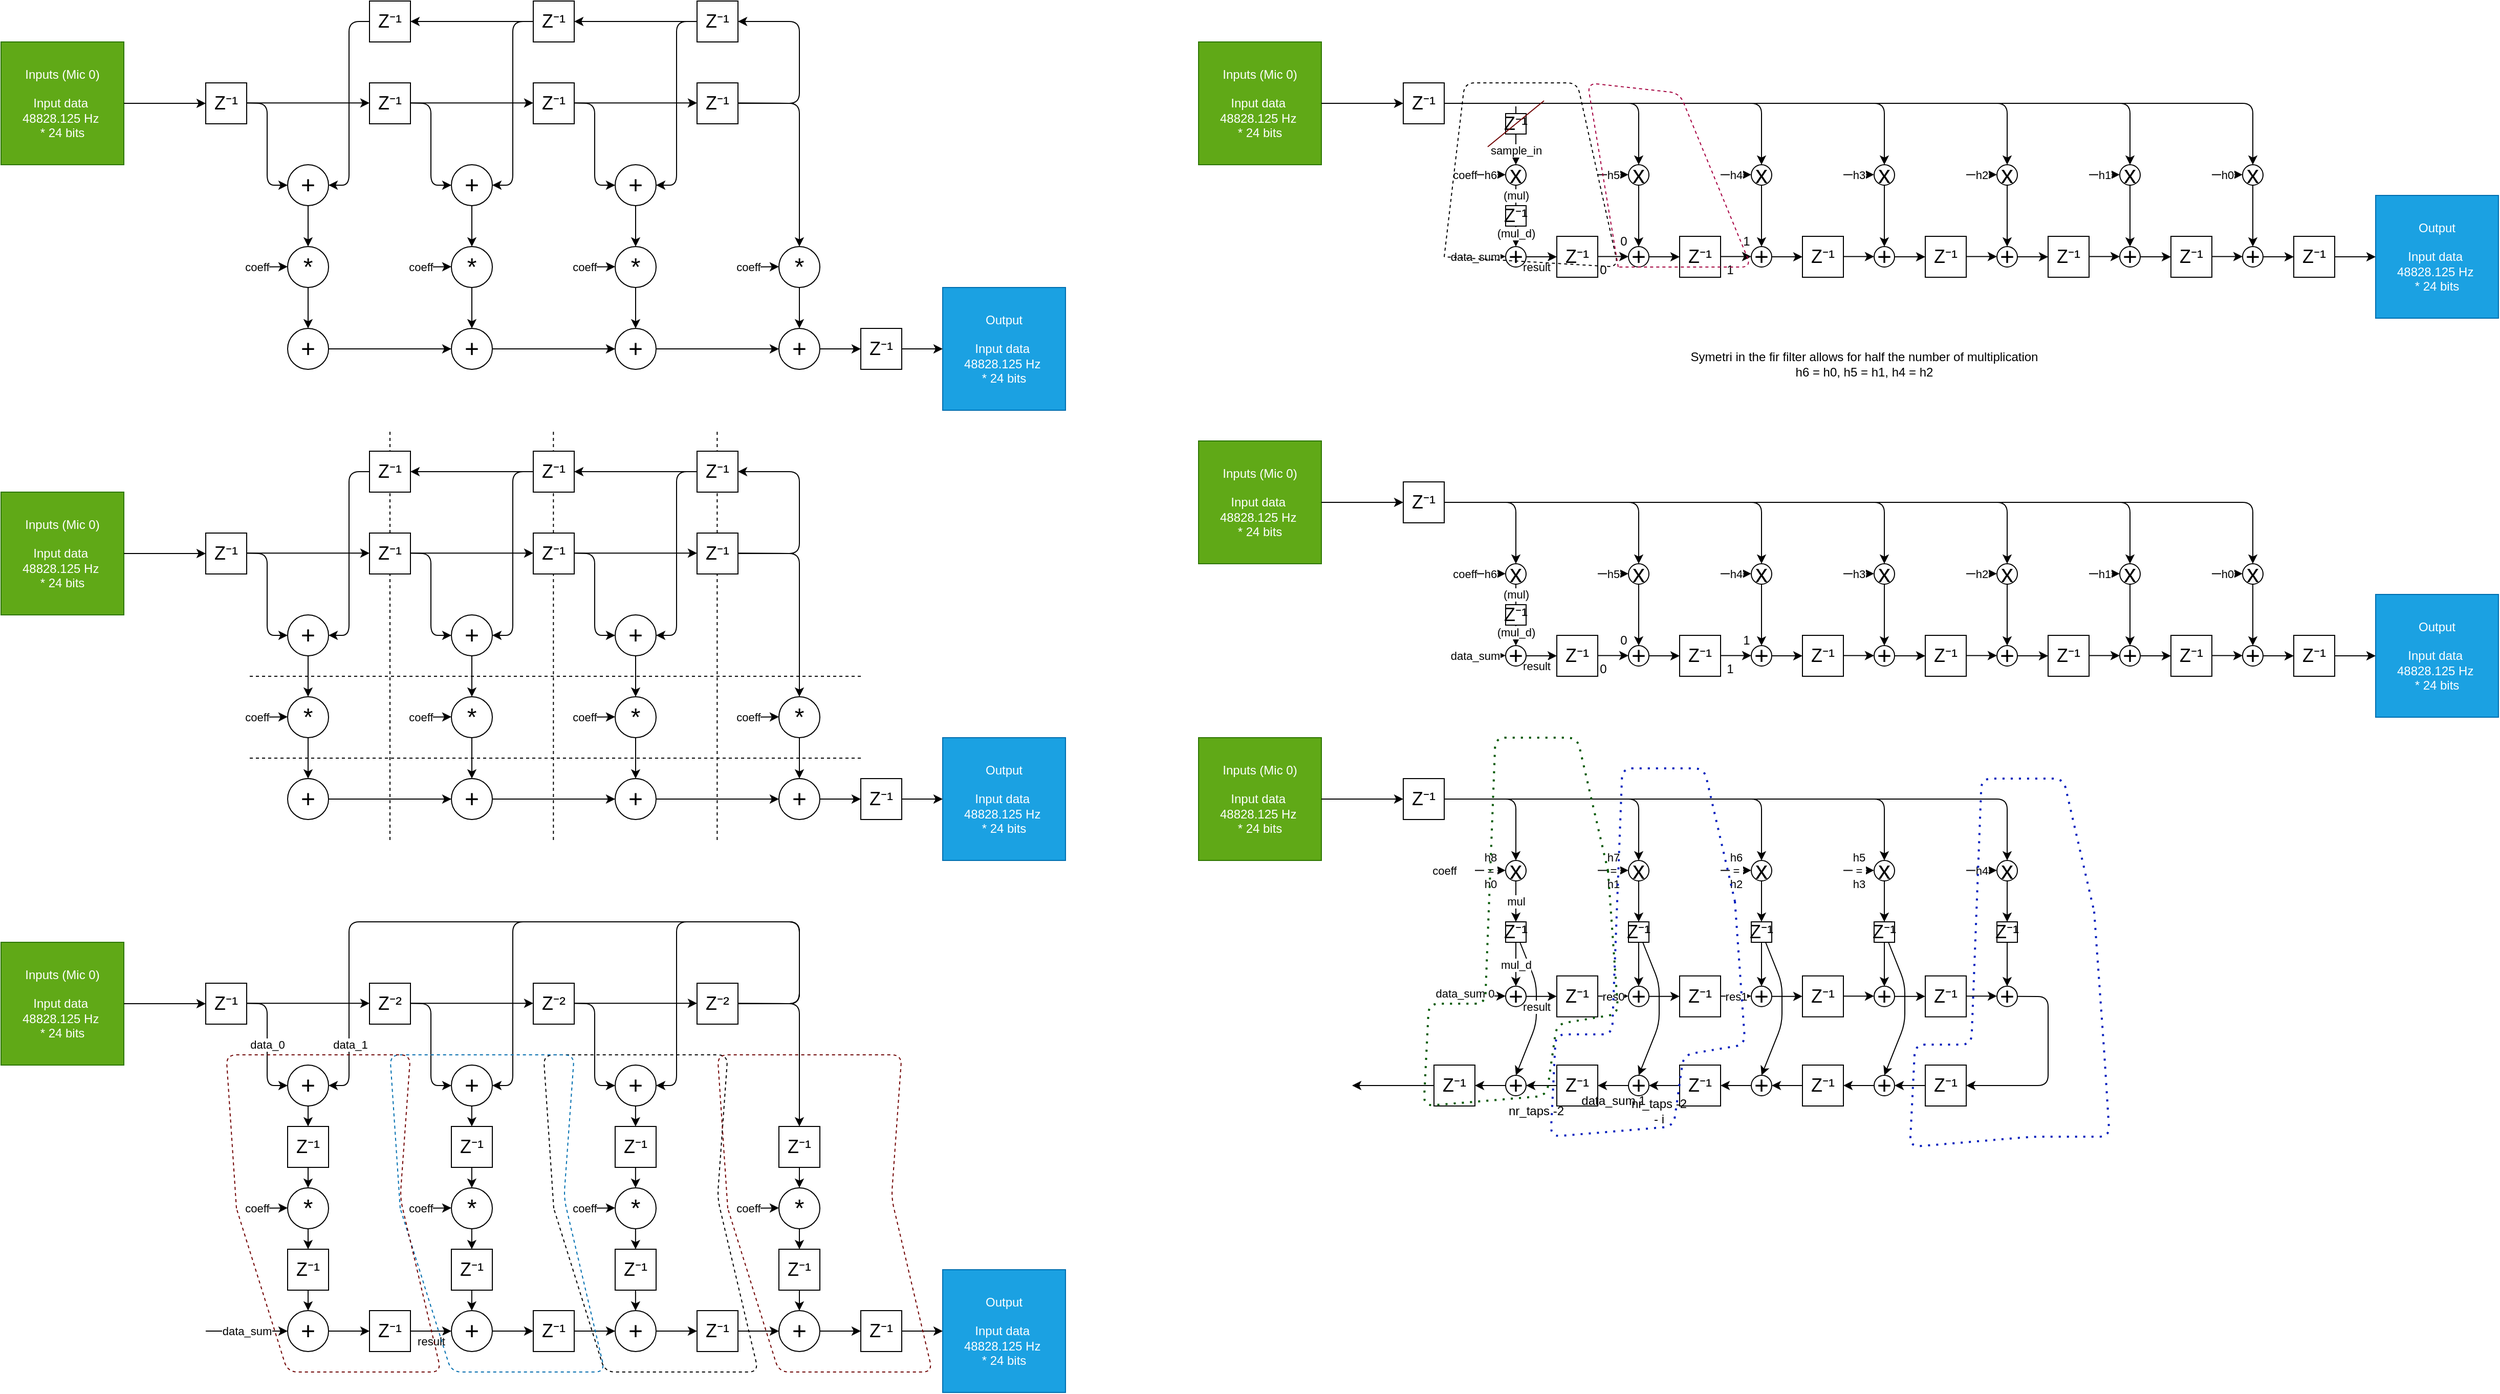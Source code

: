 <mxfile>
    <diagram id="qjmv8tM_1_eJ6cXmpRrI" name="Page-1">
        <mxGraphModel dx="892" dy="1534" grid="1" gridSize="10" guides="1" tooltips="1" connect="1" arrows="1" fold="1" page="1" pageScale="1" pageWidth="1169" pageHeight="827" math="0" shadow="0">
            <root>
                <mxCell id="0"/>
                <mxCell id="1" parent="0"/>
                <mxCell id="720" style="edgeStyle=none;html=1;entryX=0.5;entryY=0;entryDx=0;entryDy=0;" parent="1" source="691" target="700" edge="1">
                    <mxGeometry relative="1" as="geometry">
                        <Array as="points">
                            <mxPoint x="1580" y="160"/>
                            <mxPoint x="1580" y="200"/>
                        </Array>
                    </mxGeometry>
                </mxCell>
                <mxCell id="288" value="" style="endArrow=none;dashed=1;html=1;strokeColor=light-dark(#000000,#FF0000);" parent="1" edge="1">
                    <mxGeometry width="50" height="50" relative="1" as="geometry">
                        <mxPoint x="779.68" y="20" as="sourcePoint"/>
                        <mxPoint x="779.68" y="-380" as="targetPoint"/>
                    </mxGeometry>
                </mxCell>
                <mxCell id="287" value="" style="endArrow=none;dashed=1;html=1;strokeColor=light-dark(#000000,#FF0000);" parent="1" edge="1">
                    <mxGeometry width="50" height="50" relative="1" as="geometry">
                        <mxPoint x="619.68" y="20" as="sourcePoint"/>
                        <mxPoint x="619.68" y="-380" as="targetPoint"/>
                    </mxGeometry>
                </mxCell>
                <mxCell id="285" value="" style="endArrow=none;dashed=1;html=1;strokeColor=light-dark(#000000,#FF0000);" parent="1" edge="1">
                    <mxGeometry width="50" height="50" relative="1" as="geometry">
                        <mxPoint x="460" y="20" as="sourcePoint"/>
                        <mxPoint x="460" y="-380" as="targetPoint"/>
                    </mxGeometry>
                </mxCell>
                <mxCell id="27" value="Inputs (Mic 0)&lt;br&gt;&lt;br&gt;&lt;span style=&quot;&quot;&gt;Input data&amp;nbsp;&lt;/span&gt;&lt;br style=&quot;&quot;&gt;&lt;span style=&quot;&quot;&gt;48828.125 Hz&amp;nbsp;&lt;br&gt;&lt;/span&gt;&lt;span style=&quot;&quot;&gt;* 24 bits&lt;/span&gt;" style="rounded=0;whiteSpace=wrap;html=1;fillColor=#60a917;fontColor=#ffffff;strokeColor=#2D7600;" parent="1" vertex="1">
                    <mxGeometry x="80" y="-760" width="120" height="120" as="geometry"/>
                </mxCell>
                <mxCell id="28" value="" style="endArrow=classic;html=1;" parent="1" edge="1">
                    <mxGeometry width="50" height="50" relative="1" as="geometry">
                        <mxPoint x="200" y="-700" as="sourcePoint"/>
                        <mxPoint x="280" y="-700" as="targetPoint"/>
                    </mxGeometry>
                </mxCell>
                <mxCell id="29" value="&lt;font style=&quot;font-size: 18px;&quot;&gt;Z⁻¹&lt;/font&gt;" style="whiteSpace=wrap;html=1;aspect=fixed;fontSize=12;" parent="1" vertex="1">
                    <mxGeometry x="280" y="-720" width="40" height="40" as="geometry"/>
                </mxCell>
                <mxCell id="36" value="" style="edgeStyle=none;html=1;" parent="1" source="30" target="34" edge="1">
                    <mxGeometry relative="1" as="geometry"/>
                </mxCell>
                <mxCell id="30" value="&lt;font style=&quot;font-size: 24px;&quot;&gt;+&lt;/font&gt;" style="ellipse;whiteSpace=wrap;html=1;aspect=fixed;" parent="1" vertex="1">
                    <mxGeometry x="360" y="-640" width="40" height="40" as="geometry"/>
                </mxCell>
                <mxCell id="32" value="" style="endArrow=classic;html=1;" parent="1" edge="1">
                    <mxGeometry width="50" height="50" relative="1" as="geometry">
                        <mxPoint x="320" y="-700.34" as="sourcePoint"/>
                        <mxPoint x="440" y="-700.34" as="targetPoint"/>
                    </mxGeometry>
                </mxCell>
                <mxCell id="33" value="" style="endArrow=classic;html=1;entryX=0;entryY=0.5;entryDx=0;entryDy=0;" parent="1" target="30" edge="1">
                    <mxGeometry width="50" height="50" relative="1" as="geometry">
                        <mxPoint x="320" y="-700.34" as="sourcePoint"/>
                        <mxPoint x="440" y="-700.34" as="targetPoint"/>
                        <Array as="points">
                            <mxPoint x="340" y="-700"/>
                            <mxPoint x="340" y="-620"/>
                        </Array>
                    </mxGeometry>
                </mxCell>
                <mxCell id="98" value="" style="edgeStyle=none;html=1;" parent="1" source="34" target="94" edge="1">
                    <mxGeometry relative="1" as="geometry"/>
                </mxCell>
                <mxCell id="34" value="&lt;font style=&quot;font-size: 24px;&quot;&gt;*&lt;/font&gt;" style="ellipse;whiteSpace=wrap;html=1;aspect=fixed;" parent="1" vertex="1">
                    <mxGeometry x="360" y="-560" width="40" height="40" as="geometry"/>
                </mxCell>
                <mxCell id="35" value="coeff" style="endArrow=classic;html=1;" parent="1" edge="1">
                    <mxGeometry x="-0.5" width="50" height="50" relative="1" as="geometry">
                        <mxPoint x="320" y="-540" as="sourcePoint"/>
                        <mxPoint x="360" y="-540.34" as="targetPoint"/>
                        <mxPoint as="offset"/>
                    </mxGeometry>
                </mxCell>
                <mxCell id="37" value="&lt;font style=&quot;font-size: 18px;&quot;&gt;Z⁻¹&lt;/font&gt;" style="whiteSpace=wrap;html=1;aspect=fixed;fontSize=12;" parent="1" vertex="1">
                    <mxGeometry x="440" y="-720" width="40" height="40" as="geometry"/>
                </mxCell>
                <mxCell id="39" style="edgeStyle=none;html=1;entryX=1;entryY=0.5;entryDx=0;entryDy=0;" parent="1" source="38" target="30" edge="1">
                    <mxGeometry relative="1" as="geometry">
                        <Array as="points">
                            <mxPoint x="420" y="-780"/>
                            <mxPoint x="420" y="-620"/>
                        </Array>
                    </mxGeometry>
                </mxCell>
                <mxCell id="38" value="&lt;font style=&quot;font-size: 18px;&quot;&gt;Z⁻¹&lt;/font&gt;" style="whiteSpace=wrap;html=1;aspect=fixed;fontSize=12;" parent="1" vertex="1">
                    <mxGeometry x="440" y="-800" width="40" height="40" as="geometry"/>
                </mxCell>
                <mxCell id="52" value="" style="edgeStyle=none;html=1;" parent="1" source="53" target="56" edge="1">
                    <mxGeometry relative="1" as="geometry"/>
                </mxCell>
                <mxCell id="53" value="&lt;font style=&quot;font-size: 24px;&quot;&gt;+&lt;/font&gt;" style="ellipse;whiteSpace=wrap;html=1;aspect=fixed;" parent="1" vertex="1">
                    <mxGeometry x="520" y="-640" width="40" height="40" as="geometry"/>
                </mxCell>
                <mxCell id="54" value="" style="endArrow=classic;html=1;" parent="1" edge="1">
                    <mxGeometry width="50" height="50" relative="1" as="geometry">
                        <mxPoint x="480" y="-700.34" as="sourcePoint"/>
                        <mxPoint x="600" y="-700.34" as="targetPoint"/>
                    </mxGeometry>
                </mxCell>
                <mxCell id="55" value="" style="endArrow=classic;html=1;entryX=0;entryY=0.5;entryDx=0;entryDy=0;" parent="1" target="53" edge="1">
                    <mxGeometry width="50" height="50" relative="1" as="geometry">
                        <mxPoint x="480" y="-700.34" as="sourcePoint"/>
                        <mxPoint x="600" y="-700.34" as="targetPoint"/>
                        <Array as="points">
                            <mxPoint x="500" y="-700"/>
                            <mxPoint x="500" y="-620"/>
                        </Array>
                    </mxGeometry>
                </mxCell>
                <mxCell id="97" value="" style="edgeStyle=none;html=1;" parent="1" source="56" target="93" edge="1">
                    <mxGeometry relative="1" as="geometry"/>
                </mxCell>
                <mxCell id="56" value="&lt;font style=&quot;font-size: 24px;&quot;&gt;*&lt;/font&gt;" style="ellipse;whiteSpace=wrap;html=1;aspect=fixed;" parent="1" vertex="1">
                    <mxGeometry x="520" y="-560" width="40" height="40" as="geometry"/>
                </mxCell>
                <mxCell id="57" value="coeff" style="endArrow=classic;html=1;" parent="1" edge="1">
                    <mxGeometry x="-0.5" width="50" height="50" relative="1" as="geometry">
                        <mxPoint x="480" y="-540" as="sourcePoint"/>
                        <mxPoint x="520" y="-540.34" as="targetPoint"/>
                        <mxPoint as="offset"/>
                    </mxGeometry>
                </mxCell>
                <mxCell id="58" value="&lt;font style=&quot;font-size: 18px;&quot;&gt;Z⁻¹&lt;/font&gt;" style="whiteSpace=wrap;html=1;aspect=fixed;fontSize=12;" parent="1" vertex="1">
                    <mxGeometry x="600" y="-720" width="40" height="40" as="geometry"/>
                </mxCell>
                <mxCell id="59" style="edgeStyle=none;html=1;entryX=1;entryY=0.5;entryDx=0;entryDy=0;" parent="1" source="60" target="53" edge="1">
                    <mxGeometry relative="1" as="geometry">
                        <Array as="points">
                            <mxPoint x="580" y="-780"/>
                            <mxPoint x="580" y="-620"/>
                        </Array>
                    </mxGeometry>
                </mxCell>
                <mxCell id="60" value="&lt;font style=&quot;font-size: 18px;&quot;&gt;Z⁻¹&lt;/font&gt;" style="whiteSpace=wrap;html=1;aspect=fixed;fontSize=12;" parent="1" vertex="1">
                    <mxGeometry x="600" y="-800" width="40" height="40" as="geometry"/>
                </mxCell>
                <mxCell id="61" value="" style="endArrow=classic;html=1;" parent="1" edge="1">
                    <mxGeometry width="50" height="50" relative="1" as="geometry">
                        <mxPoint x="600" y="-780" as="sourcePoint"/>
                        <mxPoint x="480" y="-780" as="targetPoint"/>
                    </mxGeometry>
                </mxCell>
                <mxCell id="62" value="" style="edgeStyle=none;html=1;" parent="1" source="63" target="66" edge="1">
                    <mxGeometry relative="1" as="geometry"/>
                </mxCell>
                <mxCell id="63" value="&lt;font style=&quot;font-size: 24px;&quot;&gt;+&lt;/font&gt;" style="ellipse;whiteSpace=wrap;html=1;aspect=fixed;" parent="1" vertex="1">
                    <mxGeometry x="680" y="-640" width="40" height="40" as="geometry"/>
                </mxCell>
                <mxCell id="64" value="" style="endArrow=classic;html=1;" parent="1" edge="1">
                    <mxGeometry width="50" height="50" relative="1" as="geometry">
                        <mxPoint x="640" y="-700.34" as="sourcePoint"/>
                        <mxPoint x="760" y="-700.34" as="targetPoint"/>
                    </mxGeometry>
                </mxCell>
                <mxCell id="65" value="" style="endArrow=classic;html=1;entryX=0;entryY=0.5;entryDx=0;entryDy=0;" parent="1" target="63" edge="1">
                    <mxGeometry width="50" height="50" relative="1" as="geometry">
                        <mxPoint x="640" y="-700.34" as="sourcePoint"/>
                        <mxPoint x="760" y="-700.34" as="targetPoint"/>
                        <Array as="points">
                            <mxPoint x="660" y="-700"/>
                            <mxPoint x="660" y="-620"/>
                        </Array>
                    </mxGeometry>
                </mxCell>
                <mxCell id="96" value="" style="edgeStyle=none;html=1;" parent="1" source="66" target="95" edge="1">
                    <mxGeometry relative="1" as="geometry"/>
                </mxCell>
                <mxCell id="66" value="&lt;font style=&quot;font-size: 24px;&quot;&gt;*&lt;/font&gt;" style="ellipse;whiteSpace=wrap;html=1;aspect=fixed;" parent="1" vertex="1">
                    <mxGeometry x="680" y="-560" width="40" height="40" as="geometry"/>
                </mxCell>
                <mxCell id="67" value="coeff" style="endArrow=classic;html=1;" parent="1" edge="1">
                    <mxGeometry x="-0.5" width="50" height="50" relative="1" as="geometry">
                        <mxPoint x="640" y="-540" as="sourcePoint"/>
                        <mxPoint x="680" y="-540.34" as="targetPoint"/>
                        <mxPoint as="offset"/>
                    </mxGeometry>
                </mxCell>
                <mxCell id="68" value="&lt;font style=&quot;font-size: 18px;&quot;&gt;Z⁻¹&lt;/font&gt;" style="whiteSpace=wrap;html=1;aspect=fixed;fontSize=12;" parent="1" vertex="1">
                    <mxGeometry x="760" y="-720" width="40" height="40" as="geometry"/>
                </mxCell>
                <mxCell id="69" style="edgeStyle=none;html=1;entryX=1;entryY=0.5;entryDx=0;entryDy=0;" parent="1" source="70" target="63" edge="1">
                    <mxGeometry relative="1" as="geometry">
                        <Array as="points">
                            <mxPoint x="740" y="-780"/>
                            <mxPoint x="740" y="-620"/>
                        </Array>
                    </mxGeometry>
                </mxCell>
                <mxCell id="70" value="&lt;font style=&quot;font-size: 18px;&quot;&gt;Z⁻¹&lt;/font&gt;" style="whiteSpace=wrap;html=1;aspect=fixed;fontSize=12;" parent="1" vertex="1">
                    <mxGeometry x="760" y="-800" width="40" height="40" as="geometry"/>
                </mxCell>
                <mxCell id="71" value="" style="endArrow=classic;html=1;" parent="1" edge="1">
                    <mxGeometry width="50" height="50" relative="1" as="geometry">
                        <mxPoint x="760" y="-780" as="sourcePoint"/>
                        <mxPoint x="640" y="-780" as="targetPoint"/>
                    </mxGeometry>
                </mxCell>
                <mxCell id="72" value="" style="edgeStyle=none;html=1;exitX=1;exitY=0.5;exitDx=0;exitDy=0;" parent="1" source="68" target="76" edge="1">
                    <mxGeometry relative="1" as="geometry">
                        <mxPoint x="860" y="-600" as="sourcePoint"/>
                        <Array as="points">
                            <mxPoint x="860" y="-700"/>
                        </Array>
                    </mxGeometry>
                </mxCell>
                <mxCell id="74" value="" style="endArrow=classic;html=1;entryX=1;entryY=0.5;entryDx=0;entryDy=0;" parent="1" target="70" edge="1">
                    <mxGeometry width="50" height="50" relative="1" as="geometry">
                        <mxPoint x="800" y="-700.34" as="sourcePoint"/>
                        <mxPoint x="810" y="-770" as="targetPoint"/>
                        <Array as="points">
                            <mxPoint x="860" y="-700"/>
                            <mxPoint x="860" y="-780"/>
                        </Array>
                    </mxGeometry>
                </mxCell>
                <mxCell id="162" value="" style="edgeStyle=none;html=1;" parent="1" source="76" target="158" edge="1">
                    <mxGeometry relative="1" as="geometry"/>
                </mxCell>
                <mxCell id="76" value="&lt;font style=&quot;font-size: 24px;&quot;&gt;*&lt;/font&gt;" style="ellipse;whiteSpace=wrap;html=1;aspect=fixed;" parent="1" vertex="1">
                    <mxGeometry x="840" y="-560" width="40" height="40" as="geometry"/>
                </mxCell>
                <mxCell id="77" value="coeff" style="endArrow=classic;html=1;" parent="1" edge="1">
                    <mxGeometry x="-0.5" width="50" height="50" relative="1" as="geometry">
                        <mxPoint x="800" y="-540" as="sourcePoint"/>
                        <mxPoint x="840" y="-540.34" as="targetPoint"/>
                        <mxPoint as="offset"/>
                    </mxGeometry>
                </mxCell>
                <mxCell id="160" style="edgeStyle=none;html=1;entryX=0;entryY=0.5;entryDx=0;entryDy=0;" parent="1" source="93" target="95" edge="1">
                    <mxGeometry relative="1" as="geometry"/>
                </mxCell>
                <mxCell id="93" value="&lt;font style=&quot;font-size: 24px;&quot;&gt;+&lt;/font&gt;" style="ellipse;whiteSpace=wrap;html=1;aspect=fixed;" parent="1" vertex="1">
                    <mxGeometry x="520" y="-480" width="40" height="40" as="geometry"/>
                </mxCell>
                <mxCell id="159" style="edgeStyle=none;html=1;entryX=0;entryY=0.5;entryDx=0;entryDy=0;" parent="1" source="94" target="93" edge="1">
                    <mxGeometry relative="1" as="geometry"/>
                </mxCell>
                <mxCell id="94" value="&lt;font style=&quot;font-size: 24px;&quot;&gt;+&lt;/font&gt;" style="ellipse;whiteSpace=wrap;html=1;aspect=fixed;" parent="1" vertex="1">
                    <mxGeometry x="360" y="-480" width="40" height="40" as="geometry"/>
                </mxCell>
                <mxCell id="161" style="edgeStyle=none;html=1;entryX=0;entryY=0.5;entryDx=0;entryDy=0;" parent="1" source="95" target="158" edge="1">
                    <mxGeometry relative="1" as="geometry"/>
                </mxCell>
                <mxCell id="95" value="&lt;font style=&quot;font-size: 24px;&quot;&gt;+&lt;/font&gt;" style="ellipse;whiteSpace=wrap;html=1;aspect=fixed;" parent="1" vertex="1">
                    <mxGeometry x="680" y="-480" width="40" height="40" as="geometry"/>
                </mxCell>
                <mxCell id="102" value="Output&lt;br&gt;&lt;br&gt;&lt;span style=&quot;&quot;&gt;Input data&amp;nbsp;&lt;/span&gt;&lt;br style=&quot;&quot;&gt;&lt;span style=&quot;&quot;&gt;48828.125 Hz&amp;nbsp;&lt;br&gt;&lt;/span&gt;&lt;span style=&quot;&quot;&gt;* 24 bits&lt;/span&gt;" style="rounded=0;whiteSpace=wrap;html=1;fillColor=#1ba1e2;fontColor=#ffffff;strokeColor=#006EAF;" parent="1" vertex="1">
                    <mxGeometry x="1000" y="-520" width="120" height="120" as="geometry"/>
                </mxCell>
                <mxCell id="165" value="" style="edgeStyle=none;html=1;" parent="1" source="158" target="164" edge="1">
                    <mxGeometry relative="1" as="geometry"/>
                </mxCell>
                <mxCell id="158" value="&lt;font style=&quot;font-size: 24px;&quot;&gt;+&lt;/font&gt;" style="ellipse;whiteSpace=wrap;html=1;aspect=fixed;" parent="1" vertex="1">
                    <mxGeometry x="840" y="-480" width="40" height="40" as="geometry"/>
                </mxCell>
                <mxCell id="166" value="" style="edgeStyle=none;html=1;" parent="1" source="164" target="102" edge="1">
                    <mxGeometry relative="1" as="geometry"/>
                </mxCell>
                <mxCell id="164" value="&lt;font style=&quot;font-size: 18px;&quot;&gt;Z⁻¹&lt;/font&gt;" style="whiteSpace=wrap;html=1;aspect=fixed;fontSize=12;" parent="1" vertex="1">
                    <mxGeometry x="920" y="-480" width="40" height="40" as="geometry"/>
                </mxCell>
                <mxCell id="167" value="Inputs (Mic 0)&lt;br&gt;&lt;br&gt;&lt;span style=&quot;&quot;&gt;Input data&amp;nbsp;&lt;/span&gt;&lt;br style=&quot;&quot;&gt;&lt;span style=&quot;&quot;&gt;48828.125 Hz&amp;nbsp;&lt;br&gt;&lt;/span&gt;&lt;span style=&quot;&quot;&gt;* 24 bits&lt;/span&gt;" style="rounded=0;whiteSpace=wrap;html=1;fillColor=#60a917;fontColor=#ffffff;strokeColor=#2D7600;" parent="1" vertex="1">
                    <mxGeometry x="80" y="120" width="120" height="120" as="geometry"/>
                </mxCell>
                <mxCell id="168" value="" style="endArrow=classic;html=1;" parent="1" edge="1">
                    <mxGeometry width="50" height="50" relative="1" as="geometry">
                        <mxPoint x="200" y="180" as="sourcePoint"/>
                        <mxPoint x="280" y="180" as="targetPoint"/>
                    </mxGeometry>
                </mxCell>
                <mxCell id="169" value="&lt;font style=&quot;font-size: 18px;&quot;&gt;Z⁻¹&lt;/font&gt;" style="whiteSpace=wrap;html=1;aspect=fixed;fontSize=12;" parent="1" vertex="1">
                    <mxGeometry x="280" y="160" width="40" height="40" as="geometry"/>
                </mxCell>
                <mxCell id="300" value="" style="edgeStyle=none;html=1;" parent="1" source="171" target="292" edge="1">
                    <mxGeometry relative="1" as="geometry"/>
                </mxCell>
                <mxCell id="171" value="&lt;font style=&quot;font-size: 24px;&quot;&gt;+&lt;/font&gt;" style="ellipse;whiteSpace=wrap;html=1;aspect=fixed;" parent="1" vertex="1">
                    <mxGeometry x="360" y="240" width="40" height="40" as="geometry"/>
                </mxCell>
                <mxCell id="172" value="" style="endArrow=classic;html=1;" parent="1" edge="1">
                    <mxGeometry width="50" height="50" relative="1" as="geometry">
                        <mxPoint x="320" y="179.66" as="sourcePoint"/>
                        <mxPoint x="440" y="179.66" as="targetPoint"/>
                    </mxGeometry>
                </mxCell>
                <mxCell id="173" value="data_0" style="endArrow=classic;html=1;entryX=0;entryY=0.5;entryDx=0;entryDy=0;" parent="1" target="171" edge="1">
                    <mxGeometry width="50" height="50" relative="1" as="geometry">
                        <mxPoint x="320" y="179.66" as="sourcePoint"/>
                        <mxPoint x="440" y="179.66" as="targetPoint"/>
                        <Array as="points">
                            <mxPoint x="340" y="180"/>
                            <mxPoint x="340" y="260"/>
                        </Array>
                    </mxGeometry>
                </mxCell>
                <mxCell id="303" style="edgeStyle=none;html=1;entryX=0.5;entryY=0;entryDx=0;entryDy=0;" parent="1" source="175" target="296" edge="1">
                    <mxGeometry relative="1" as="geometry"/>
                </mxCell>
                <mxCell id="175" value="&lt;font style=&quot;font-size: 24px;&quot;&gt;*&lt;/font&gt;" style="ellipse;whiteSpace=wrap;html=1;aspect=fixed;" parent="1" vertex="1">
                    <mxGeometry x="360" y="360" width="40" height="40" as="geometry"/>
                </mxCell>
                <mxCell id="176" value="coeff" style="endArrow=classic;html=1;" parent="1" edge="1">
                    <mxGeometry x="-0.5" width="50" height="50" relative="1" as="geometry">
                        <mxPoint x="320" y="380" as="sourcePoint"/>
                        <mxPoint x="360" y="379.66" as="targetPoint"/>
                        <mxPoint as="offset"/>
                    </mxGeometry>
                </mxCell>
                <mxCell id="181" value="&lt;font style=&quot;font-size: 24px;&quot;&gt;+&lt;/font&gt;" style="ellipse;whiteSpace=wrap;html=1;aspect=fixed;" parent="1" vertex="1">
                    <mxGeometry x="520" y="240" width="40" height="40" as="geometry"/>
                </mxCell>
                <mxCell id="182" value="" style="endArrow=classic;html=1;" parent="1" edge="1">
                    <mxGeometry width="50" height="50" relative="1" as="geometry">
                        <mxPoint x="480" y="179.66" as="sourcePoint"/>
                        <mxPoint x="600" y="179.66" as="targetPoint"/>
                    </mxGeometry>
                </mxCell>
                <mxCell id="183" value="" style="endArrow=classic;html=1;entryX=0;entryY=0.5;entryDx=0;entryDy=0;" parent="1" target="181" edge="1">
                    <mxGeometry width="50" height="50" relative="1" as="geometry">
                        <mxPoint x="480" y="179.66" as="sourcePoint"/>
                        <mxPoint x="600" y="179.66" as="targetPoint"/>
                        <Array as="points">
                            <mxPoint x="500" y="180"/>
                            <mxPoint x="500" y="260"/>
                        </Array>
                    </mxGeometry>
                </mxCell>
                <mxCell id="185" value="&lt;font style=&quot;font-size: 24px;&quot;&gt;*&lt;/font&gt;" style="ellipse;whiteSpace=wrap;html=1;aspect=fixed;" parent="1" vertex="1">
                    <mxGeometry x="520" y="360" width="40" height="40" as="geometry"/>
                </mxCell>
                <mxCell id="186" value="coeff" style="endArrow=classic;html=1;" parent="1" edge="1">
                    <mxGeometry x="-0.5" width="50" height="50" relative="1" as="geometry">
                        <mxPoint x="480" y="380" as="sourcePoint"/>
                        <mxPoint x="520" y="379.66" as="targetPoint"/>
                        <mxPoint as="offset"/>
                    </mxGeometry>
                </mxCell>
                <mxCell id="192" value="&lt;font style=&quot;font-size: 24px;&quot;&gt;+&lt;/font&gt;" style="ellipse;whiteSpace=wrap;html=1;aspect=fixed;" parent="1" vertex="1">
                    <mxGeometry x="680" y="240" width="40" height="40" as="geometry"/>
                </mxCell>
                <mxCell id="193" value="" style="endArrow=classic;html=1;" parent="1" edge="1">
                    <mxGeometry width="50" height="50" relative="1" as="geometry">
                        <mxPoint x="640" y="179.66" as="sourcePoint"/>
                        <mxPoint x="760" y="179.66" as="targetPoint"/>
                    </mxGeometry>
                </mxCell>
                <mxCell id="194" value="" style="endArrow=classic;html=1;entryX=0;entryY=0.5;entryDx=0;entryDy=0;" parent="1" target="192" edge="1">
                    <mxGeometry width="50" height="50" relative="1" as="geometry">
                        <mxPoint x="640" y="179.66" as="sourcePoint"/>
                        <mxPoint x="760" y="179.66" as="targetPoint"/>
                        <Array as="points">
                            <mxPoint x="660" y="180"/>
                            <mxPoint x="660" y="260"/>
                        </Array>
                    </mxGeometry>
                </mxCell>
                <mxCell id="196" value="&lt;font style=&quot;font-size: 24px;&quot;&gt;*&lt;/font&gt;" style="ellipse;whiteSpace=wrap;html=1;aspect=fixed;" parent="1" vertex="1">
                    <mxGeometry x="680" y="360" width="40" height="40" as="geometry"/>
                </mxCell>
                <mxCell id="197" value="coeff" style="endArrow=classic;html=1;" parent="1" edge="1">
                    <mxGeometry x="-0.5" width="50" height="50" relative="1" as="geometry">
                        <mxPoint x="640" y="380" as="sourcePoint"/>
                        <mxPoint x="680" y="379.66" as="targetPoint"/>
                        <mxPoint as="offset"/>
                    </mxGeometry>
                </mxCell>
                <mxCell id="202" value="" style="edgeStyle=none;html=1;exitX=1;exitY=0.5;exitDx=0;exitDy=0;" parent="1" edge="1">
                    <mxGeometry relative="1" as="geometry">
                        <mxPoint x="800" y="180" as="sourcePoint"/>
                        <Array as="points">
                            <mxPoint x="860" y="180"/>
                        </Array>
                        <mxPoint x="860" y="300" as="targetPoint"/>
                    </mxGeometry>
                </mxCell>
                <mxCell id="203" value="" style="endArrow=classic;html=1;entryX=1;entryY=0.5;entryDx=0;entryDy=0;" parent="1" target="171" edge="1">
                    <mxGeometry width="50" height="50" relative="1" as="geometry">
                        <mxPoint x="800" y="179.66" as="sourcePoint"/>
                        <mxPoint x="800" y="100" as="targetPoint"/>
                        <Array as="points">
                            <mxPoint x="860" y="180"/>
                            <mxPoint x="860" y="100"/>
                            <mxPoint x="420" y="100"/>
                            <mxPoint x="420" y="260"/>
                        </Array>
                    </mxGeometry>
                </mxCell>
                <mxCell id="322" value="data_1" style="edgeLabel;html=1;align=center;verticalAlign=middle;resizable=0;points=[];" parent="203" vertex="1" connectable="0">
                    <mxGeometry x="0.841" y="1" relative="1" as="geometry">
                        <mxPoint as="offset"/>
                    </mxGeometry>
                </mxCell>
                <mxCell id="307" style="edgeStyle=none;html=1;entryX=0.5;entryY=0;entryDx=0;entryDy=0;" parent="1" source="205" target="299" edge="1">
                    <mxGeometry relative="1" as="geometry"/>
                </mxCell>
                <mxCell id="205" value="&lt;font style=&quot;font-size: 24px;&quot;&gt;*&lt;/font&gt;" style="ellipse;whiteSpace=wrap;html=1;aspect=fixed;" parent="1" vertex="1">
                    <mxGeometry x="840" y="360" width="40" height="40" as="geometry"/>
                </mxCell>
                <mxCell id="206" value="coeff" style="endArrow=classic;html=1;" parent="1" edge="1">
                    <mxGeometry x="-0.5" width="50" height="50" relative="1" as="geometry">
                        <mxPoint x="800" y="380" as="sourcePoint"/>
                        <mxPoint x="840" y="379.66" as="targetPoint"/>
                        <mxPoint as="offset"/>
                    </mxGeometry>
                </mxCell>
                <mxCell id="226" value="" style="edgeStyle=none;html=1;" parent="1" source="208" target="220" edge="1">
                    <mxGeometry relative="1" as="geometry"/>
                </mxCell>
                <mxCell id="208" value="&lt;font style=&quot;font-size: 24px;&quot;&gt;+&lt;/font&gt;" style="ellipse;whiteSpace=wrap;html=1;aspect=fixed;" parent="1" vertex="1">
                    <mxGeometry x="520" y="480" width="40" height="40" as="geometry"/>
                </mxCell>
                <mxCell id="224" value="" style="edgeStyle=none;html=1;" parent="1" source="210" target="219" edge="1">
                    <mxGeometry relative="1" as="geometry"/>
                </mxCell>
                <mxCell id="210" value="&lt;font style=&quot;font-size: 24px;&quot;&gt;+&lt;/font&gt;" style="ellipse;whiteSpace=wrap;html=1;aspect=fixed;" parent="1" vertex="1">
                    <mxGeometry x="360" y="480" width="40" height="40" as="geometry"/>
                </mxCell>
                <mxCell id="228" value="" style="edgeStyle=none;html=1;" parent="1" source="212" target="221" edge="1">
                    <mxGeometry relative="1" as="geometry"/>
                </mxCell>
                <mxCell id="212" value="&lt;font style=&quot;font-size: 24px;&quot;&gt;+&lt;/font&gt;" style="ellipse;whiteSpace=wrap;html=1;aspect=fixed;" parent="1" vertex="1">
                    <mxGeometry x="680" y="480" width="40" height="40" as="geometry"/>
                </mxCell>
                <mxCell id="213" value="Output&lt;br&gt;&lt;br&gt;&lt;span style=&quot;&quot;&gt;Input data&amp;nbsp;&lt;/span&gt;&lt;br style=&quot;&quot;&gt;&lt;span style=&quot;&quot;&gt;48828.125 Hz&amp;nbsp;&lt;br&gt;&lt;/span&gt;&lt;span style=&quot;&quot;&gt;* 24 bits&lt;/span&gt;" style="rounded=0;whiteSpace=wrap;html=1;fillColor=#1ba1e2;fontColor=#ffffff;strokeColor=#006EAF;" parent="1" vertex="1">
                    <mxGeometry x="1000" y="440" width="120" height="120" as="geometry"/>
                </mxCell>
                <mxCell id="214" value="" style="edgeStyle=none;html=1;" parent="1" source="215" target="217" edge="1">
                    <mxGeometry relative="1" as="geometry"/>
                </mxCell>
                <mxCell id="215" value="&lt;font style=&quot;font-size: 24px;&quot;&gt;+&lt;/font&gt;" style="ellipse;whiteSpace=wrap;html=1;aspect=fixed;" parent="1" vertex="1">
                    <mxGeometry x="840" y="480" width="40" height="40" as="geometry"/>
                </mxCell>
                <mxCell id="216" value="" style="edgeStyle=none;html=1;" parent="1" source="217" edge="1">
                    <mxGeometry relative="1" as="geometry">
                        <mxPoint x="1000" y="500" as="targetPoint"/>
                    </mxGeometry>
                </mxCell>
                <mxCell id="217" value="&lt;font style=&quot;font-size: 18px;&quot;&gt;Z⁻¹&lt;/font&gt;" style="whiteSpace=wrap;html=1;aspect=fixed;fontSize=12;" parent="1" vertex="1">
                    <mxGeometry x="920" y="480" width="40" height="40" as="geometry"/>
                </mxCell>
                <mxCell id="218" value="&lt;font style=&quot;font-size: 18px;&quot;&gt;Z⁻²&lt;/font&gt;" style="whiteSpace=wrap;html=1;aspect=fixed;fontSize=12;" parent="1" vertex="1">
                    <mxGeometry x="440" y="160" width="40" height="40" as="geometry"/>
                </mxCell>
                <mxCell id="225" value="result" style="edgeStyle=none;html=1;" parent="1" source="219" target="208" edge="1">
                    <mxGeometry y="-10" relative="1" as="geometry">
                        <mxPoint as="offset"/>
                    </mxGeometry>
                </mxCell>
                <mxCell id="219" value="&lt;font style=&quot;font-size: 18px;&quot;&gt;Z⁻¹&lt;/font&gt;" style="whiteSpace=wrap;html=1;aspect=fixed;fontSize=12;" parent="1" vertex="1">
                    <mxGeometry x="440" y="480" width="40" height="40" as="geometry"/>
                </mxCell>
                <mxCell id="227" value="" style="edgeStyle=none;html=1;" parent="1" source="220" target="212" edge="1">
                    <mxGeometry relative="1" as="geometry"/>
                </mxCell>
                <mxCell id="220" value="&lt;font style=&quot;font-size: 18px;&quot;&gt;Z⁻¹&lt;/font&gt;" style="whiteSpace=wrap;html=1;aspect=fixed;fontSize=12;" parent="1" vertex="1">
                    <mxGeometry x="600" y="480" width="40" height="40" as="geometry"/>
                </mxCell>
                <mxCell id="229" value="" style="edgeStyle=none;html=1;" parent="1" source="221" target="215" edge="1">
                    <mxGeometry relative="1" as="geometry"/>
                </mxCell>
                <mxCell id="221" value="&lt;font style=&quot;font-size: 18px;&quot;&gt;Z⁻¹&lt;/font&gt;" style="whiteSpace=wrap;html=1;aspect=fixed;fontSize=12;" parent="1" vertex="1">
                    <mxGeometry x="760" y="480" width="40" height="40" as="geometry"/>
                </mxCell>
                <mxCell id="222" value="&lt;font style=&quot;font-size: 18px;&quot;&gt;Z⁻²&lt;/font&gt;" style="whiteSpace=wrap;html=1;aspect=fixed;fontSize=12;" parent="1" vertex="1">
                    <mxGeometry x="600" y="160" width="40" height="40" as="geometry"/>
                </mxCell>
                <mxCell id="230" style="edgeStyle=none;html=1;entryX=1;entryY=0.5;entryDx=0;entryDy=0;" parent="1" source="223" target="181" edge="1">
                    <mxGeometry relative="1" as="geometry">
                        <Array as="points">
                            <mxPoint x="860" y="180"/>
                            <mxPoint x="860" y="100"/>
                            <mxPoint x="580" y="100"/>
                            <mxPoint x="580" y="260"/>
                        </Array>
                    </mxGeometry>
                </mxCell>
                <mxCell id="231" style="edgeStyle=none;html=1;entryX=1;entryY=0.5;entryDx=0;entryDy=0;" parent="1" source="223" target="192" edge="1">
                    <mxGeometry relative="1" as="geometry">
                        <Array as="points">
                            <mxPoint x="860" y="180"/>
                            <mxPoint x="860" y="100"/>
                            <mxPoint x="740" y="100"/>
                            <mxPoint x="740" y="260"/>
                        </Array>
                    </mxGeometry>
                </mxCell>
                <mxCell id="223" value="&lt;font style=&quot;font-size: 18px;&quot;&gt;Z⁻²&lt;/font&gt;" style="whiteSpace=wrap;html=1;aspect=fixed;fontSize=12;" parent="1" vertex="1">
                    <mxGeometry x="760" y="160" width="40" height="40" as="geometry"/>
                </mxCell>
                <mxCell id="232" value="Inputs (Mic 0)&lt;br&gt;&lt;br&gt;&lt;span style=&quot;&quot;&gt;Input data&amp;nbsp;&lt;/span&gt;&lt;br style=&quot;&quot;&gt;&lt;span style=&quot;&quot;&gt;48828.125 Hz&amp;nbsp;&lt;br&gt;&lt;/span&gt;&lt;span style=&quot;&quot;&gt;* 24 bits&lt;/span&gt;" style="rounded=0;whiteSpace=wrap;html=1;fillColor=#60a917;fontColor=#ffffff;strokeColor=#2D7600;" parent="1" vertex="1">
                    <mxGeometry x="80" y="-320" width="120" height="120" as="geometry"/>
                </mxCell>
                <mxCell id="233" value="" style="endArrow=classic;html=1;" parent="1" edge="1">
                    <mxGeometry width="50" height="50" relative="1" as="geometry">
                        <mxPoint x="200" y="-260" as="sourcePoint"/>
                        <mxPoint x="280" y="-260" as="targetPoint"/>
                    </mxGeometry>
                </mxCell>
                <mxCell id="234" value="&lt;font style=&quot;font-size: 18px;&quot;&gt;Z⁻¹&lt;/font&gt;" style="whiteSpace=wrap;html=1;aspect=fixed;fontSize=12;" parent="1" vertex="1">
                    <mxGeometry x="280" y="-280" width="40" height="40" as="geometry"/>
                </mxCell>
                <mxCell id="235" value="" style="edgeStyle=none;html=1;" parent="1" source="236" target="240" edge="1">
                    <mxGeometry relative="1" as="geometry"/>
                </mxCell>
                <mxCell id="236" value="&lt;font style=&quot;font-size: 24px;&quot;&gt;+&lt;/font&gt;" style="ellipse;whiteSpace=wrap;html=1;aspect=fixed;" parent="1" vertex="1">
                    <mxGeometry x="360" y="-200" width="40" height="40" as="geometry"/>
                </mxCell>
                <mxCell id="237" value="" style="endArrow=classic;html=1;" parent="1" edge="1">
                    <mxGeometry width="50" height="50" relative="1" as="geometry">
                        <mxPoint x="320" y="-260.34" as="sourcePoint"/>
                        <mxPoint x="440" y="-260.34" as="targetPoint"/>
                    </mxGeometry>
                </mxCell>
                <mxCell id="238" value="" style="endArrow=classic;html=1;entryX=0;entryY=0.5;entryDx=0;entryDy=0;" parent="1" target="236" edge="1">
                    <mxGeometry width="50" height="50" relative="1" as="geometry">
                        <mxPoint x="320" y="-260.34" as="sourcePoint"/>
                        <mxPoint x="440" y="-260.34" as="targetPoint"/>
                        <Array as="points">
                            <mxPoint x="340" y="-260"/>
                            <mxPoint x="340" y="-180"/>
                        </Array>
                    </mxGeometry>
                </mxCell>
                <mxCell id="239" value="" style="edgeStyle=none;html=1;" parent="1" source="240" target="275" edge="1">
                    <mxGeometry relative="1" as="geometry"/>
                </mxCell>
                <mxCell id="240" value="&lt;font style=&quot;font-size: 24px;&quot;&gt;*&lt;/font&gt;" style="ellipse;whiteSpace=wrap;html=1;aspect=fixed;" parent="1" vertex="1">
                    <mxGeometry x="360" y="-120" width="40" height="40" as="geometry"/>
                </mxCell>
                <mxCell id="241" value="coeff" style="endArrow=classic;html=1;" parent="1" edge="1">
                    <mxGeometry x="-0.5" width="50" height="50" relative="1" as="geometry">
                        <mxPoint x="320" y="-100" as="sourcePoint"/>
                        <mxPoint x="360" y="-100.34" as="targetPoint"/>
                        <mxPoint as="offset"/>
                    </mxGeometry>
                </mxCell>
                <mxCell id="242" value="&lt;font style=&quot;font-size: 18px;&quot;&gt;Z⁻¹&lt;/font&gt;" style="whiteSpace=wrap;html=1;aspect=fixed;fontSize=12;" parent="1" vertex="1">
                    <mxGeometry x="440" y="-280" width="40" height="40" as="geometry"/>
                </mxCell>
                <mxCell id="243" style="edgeStyle=none;html=1;entryX=1;entryY=0.5;entryDx=0;entryDy=0;" parent="1" source="244" target="236" edge="1">
                    <mxGeometry relative="1" as="geometry">
                        <Array as="points">
                            <mxPoint x="420" y="-340"/>
                            <mxPoint x="420" y="-180"/>
                        </Array>
                    </mxGeometry>
                </mxCell>
                <mxCell id="244" value="&lt;font style=&quot;font-size: 18px;&quot;&gt;Z⁻¹&lt;/font&gt;" style="whiteSpace=wrap;html=1;aspect=fixed;fontSize=12;" parent="1" vertex="1">
                    <mxGeometry x="440" y="-360" width="40" height="40" as="geometry"/>
                </mxCell>
                <mxCell id="245" value="" style="edgeStyle=none;html=1;" parent="1" source="246" target="250" edge="1">
                    <mxGeometry relative="1" as="geometry"/>
                </mxCell>
                <mxCell id="246" value="&lt;font style=&quot;font-size: 24px;&quot;&gt;+&lt;/font&gt;" style="ellipse;whiteSpace=wrap;html=1;aspect=fixed;" parent="1" vertex="1">
                    <mxGeometry x="520" y="-200" width="40" height="40" as="geometry"/>
                </mxCell>
                <mxCell id="247" value="" style="endArrow=classic;html=1;" parent="1" edge="1">
                    <mxGeometry width="50" height="50" relative="1" as="geometry">
                        <mxPoint x="480" y="-260.34" as="sourcePoint"/>
                        <mxPoint x="600" y="-260.34" as="targetPoint"/>
                    </mxGeometry>
                </mxCell>
                <mxCell id="248" value="" style="endArrow=classic;html=1;entryX=0;entryY=0.5;entryDx=0;entryDy=0;" parent="1" target="246" edge="1">
                    <mxGeometry width="50" height="50" relative="1" as="geometry">
                        <mxPoint x="480" y="-260.34" as="sourcePoint"/>
                        <mxPoint x="600" y="-260.34" as="targetPoint"/>
                        <Array as="points">
                            <mxPoint x="500" y="-260"/>
                            <mxPoint x="500" y="-180"/>
                        </Array>
                    </mxGeometry>
                </mxCell>
                <mxCell id="249" value="" style="edgeStyle=none;html=1;" parent="1" source="250" target="273" edge="1">
                    <mxGeometry relative="1" as="geometry"/>
                </mxCell>
                <mxCell id="250" value="&lt;font style=&quot;font-size: 24px;&quot;&gt;*&lt;/font&gt;" style="ellipse;whiteSpace=wrap;html=1;aspect=fixed;" parent="1" vertex="1">
                    <mxGeometry x="520" y="-120" width="40" height="40" as="geometry"/>
                </mxCell>
                <mxCell id="251" value="coeff" style="endArrow=classic;html=1;" parent="1" edge="1">
                    <mxGeometry x="-0.5" width="50" height="50" relative="1" as="geometry">
                        <mxPoint x="480" y="-100" as="sourcePoint"/>
                        <mxPoint x="520" y="-100.34" as="targetPoint"/>
                        <mxPoint as="offset"/>
                    </mxGeometry>
                </mxCell>
                <mxCell id="252" value="&lt;font style=&quot;font-size: 18px;&quot;&gt;Z⁻¹&lt;/font&gt;" style="whiteSpace=wrap;html=1;aspect=fixed;fontSize=12;" parent="1" vertex="1">
                    <mxGeometry x="600" y="-280" width="40" height="40" as="geometry"/>
                </mxCell>
                <mxCell id="253" style="edgeStyle=none;html=1;entryX=1;entryY=0.5;entryDx=0;entryDy=0;" parent="1" source="254" target="246" edge="1">
                    <mxGeometry relative="1" as="geometry">
                        <Array as="points">
                            <mxPoint x="580" y="-340"/>
                            <mxPoint x="580" y="-180"/>
                        </Array>
                    </mxGeometry>
                </mxCell>
                <mxCell id="254" value="&lt;font style=&quot;font-size: 18px;&quot;&gt;Z⁻¹&lt;/font&gt;" style="whiteSpace=wrap;html=1;aspect=fixed;fontSize=12;" parent="1" vertex="1">
                    <mxGeometry x="600" y="-360" width="40" height="40" as="geometry"/>
                </mxCell>
                <mxCell id="255" value="" style="endArrow=classic;html=1;" parent="1" edge="1">
                    <mxGeometry width="50" height="50" relative="1" as="geometry">
                        <mxPoint x="600" y="-340" as="sourcePoint"/>
                        <mxPoint x="480" y="-340" as="targetPoint"/>
                    </mxGeometry>
                </mxCell>
                <mxCell id="256" value="" style="edgeStyle=none;html=1;" parent="1" source="257" target="261" edge="1">
                    <mxGeometry relative="1" as="geometry"/>
                </mxCell>
                <mxCell id="257" value="&lt;font style=&quot;font-size: 24px;&quot;&gt;+&lt;/font&gt;" style="ellipse;whiteSpace=wrap;html=1;aspect=fixed;" parent="1" vertex="1">
                    <mxGeometry x="680" y="-200" width="40" height="40" as="geometry"/>
                </mxCell>
                <mxCell id="258" value="" style="endArrow=classic;html=1;" parent="1" edge="1">
                    <mxGeometry width="50" height="50" relative="1" as="geometry">
                        <mxPoint x="640" y="-260.34" as="sourcePoint"/>
                        <mxPoint x="760" y="-260.34" as="targetPoint"/>
                    </mxGeometry>
                </mxCell>
                <mxCell id="259" value="" style="endArrow=classic;html=1;entryX=0;entryY=0.5;entryDx=0;entryDy=0;" parent="1" target="257" edge="1">
                    <mxGeometry width="50" height="50" relative="1" as="geometry">
                        <mxPoint x="640" y="-260.34" as="sourcePoint"/>
                        <mxPoint x="760" y="-260.34" as="targetPoint"/>
                        <Array as="points">
                            <mxPoint x="660" y="-260"/>
                            <mxPoint x="660" y="-180"/>
                        </Array>
                    </mxGeometry>
                </mxCell>
                <mxCell id="260" value="" style="edgeStyle=none;html=1;" parent="1" source="261" target="277" edge="1">
                    <mxGeometry relative="1" as="geometry"/>
                </mxCell>
                <mxCell id="261" value="&lt;font style=&quot;font-size: 24px;&quot;&gt;*&lt;/font&gt;" style="ellipse;whiteSpace=wrap;html=1;aspect=fixed;" parent="1" vertex="1">
                    <mxGeometry x="680" y="-120" width="40" height="40" as="geometry"/>
                </mxCell>
                <mxCell id="262" value="coeff" style="endArrow=classic;html=1;" parent="1" edge="1">
                    <mxGeometry x="-0.5" width="50" height="50" relative="1" as="geometry">
                        <mxPoint x="640" y="-100" as="sourcePoint"/>
                        <mxPoint x="680" y="-100.34" as="targetPoint"/>
                        <mxPoint as="offset"/>
                    </mxGeometry>
                </mxCell>
                <mxCell id="263" value="&lt;font style=&quot;font-size: 18px;&quot;&gt;Z⁻¹&lt;/font&gt;" style="whiteSpace=wrap;html=1;aspect=fixed;fontSize=12;" parent="1" vertex="1">
                    <mxGeometry x="760" y="-280" width="40" height="40" as="geometry"/>
                </mxCell>
                <mxCell id="264" style="edgeStyle=none;html=1;entryX=1;entryY=0.5;entryDx=0;entryDy=0;" parent="1" source="265" target="257" edge="1">
                    <mxGeometry relative="1" as="geometry">
                        <Array as="points">
                            <mxPoint x="740" y="-340"/>
                            <mxPoint x="740" y="-180"/>
                        </Array>
                    </mxGeometry>
                </mxCell>
                <mxCell id="265" value="&lt;font style=&quot;font-size: 18px;&quot;&gt;Z⁻¹&lt;/font&gt;" style="whiteSpace=wrap;html=1;aspect=fixed;fontSize=12;" parent="1" vertex="1">
                    <mxGeometry x="760" y="-360" width="40" height="40" as="geometry"/>
                </mxCell>
                <mxCell id="266" value="" style="endArrow=classic;html=1;" parent="1" edge="1">
                    <mxGeometry width="50" height="50" relative="1" as="geometry">
                        <mxPoint x="760" y="-340" as="sourcePoint"/>
                        <mxPoint x="640" y="-340" as="targetPoint"/>
                    </mxGeometry>
                </mxCell>
                <mxCell id="267" value="" style="edgeStyle=none;html=1;exitX=1;exitY=0.5;exitDx=0;exitDy=0;" parent="1" source="263" target="270" edge="1">
                    <mxGeometry relative="1" as="geometry">
                        <mxPoint x="860" y="-160" as="sourcePoint"/>
                        <Array as="points">
                            <mxPoint x="860" y="-260"/>
                        </Array>
                    </mxGeometry>
                </mxCell>
                <mxCell id="268" value="" style="endArrow=classic;html=1;entryX=1;entryY=0.5;entryDx=0;entryDy=0;" parent="1" target="265" edge="1">
                    <mxGeometry width="50" height="50" relative="1" as="geometry">
                        <mxPoint x="800" y="-260.34" as="sourcePoint"/>
                        <mxPoint x="810" y="-330" as="targetPoint"/>
                        <Array as="points">
                            <mxPoint x="860" y="-260"/>
                            <mxPoint x="860" y="-340"/>
                        </Array>
                    </mxGeometry>
                </mxCell>
                <mxCell id="269" value="" style="edgeStyle=none;html=1;" parent="1" source="270" target="280" edge="1">
                    <mxGeometry relative="1" as="geometry"/>
                </mxCell>
                <mxCell id="270" value="&lt;font style=&quot;font-size: 24px;&quot;&gt;*&lt;/font&gt;" style="ellipse;whiteSpace=wrap;html=1;aspect=fixed;" parent="1" vertex="1">
                    <mxGeometry x="840" y="-120" width="40" height="40" as="geometry"/>
                </mxCell>
                <mxCell id="271" value="coeff" style="endArrow=classic;html=1;" parent="1" edge="1">
                    <mxGeometry x="-0.5" width="50" height="50" relative="1" as="geometry">
                        <mxPoint x="800" y="-100" as="sourcePoint"/>
                        <mxPoint x="840" y="-100.34" as="targetPoint"/>
                        <mxPoint as="offset"/>
                    </mxGeometry>
                </mxCell>
                <mxCell id="272" style="edgeStyle=none;html=1;entryX=0;entryY=0.5;entryDx=0;entryDy=0;" parent="1" source="273" target="277" edge="1">
                    <mxGeometry relative="1" as="geometry"/>
                </mxCell>
                <mxCell id="273" value="&lt;font style=&quot;font-size: 24px;&quot;&gt;+&lt;/font&gt;" style="ellipse;whiteSpace=wrap;html=1;aspect=fixed;" parent="1" vertex="1">
                    <mxGeometry x="520" y="-40" width="40" height="40" as="geometry"/>
                </mxCell>
                <mxCell id="274" style="edgeStyle=none;html=1;entryX=0;entryY=0.5;entryDx=0;entryDy=0;" parent="1" source="275" target="273" edge="1">
                    <mxGeometry relative="1" as="geometry"/>
                </mxCell>
                <mxCell id="275" value="&lt;font style=&quot;font-size: 24px;&quot;&gt;+&lt;/font&gt;" style="ellipse;whiteSpace=wrap;html=1;aspect=fixed;" parent="1" vertex="1">
                    <mxGeometry x="360" y="-40" width="40" height="40" as="geometry"/>
                </mxCell>
                <mxCell id="276" style="edgeStyle=none;html=1;entryX=0;entryY=0.5;entryDx=0;entryDy=0;" parent="1" source="277" target="280" edge="1">
                    <mxGeometry relative="1" as="geometry"/>
                </mxCell>
                <mxCell id="277" value="&lt;font style=&quot;font-size: 24px;&quot;&gt;+&lt;/font&gt;" style="ellipse;whiteSpace=wrap;html=1;aspect=fixed;" parent="1" vertex="1">
                    <mxGeometry x="680" y="-40" width="40" height="40" as="geometry"/>
                </mxCell>
                <mxCell id="278" value="Output&lt;br&gt;&lt;br&gt;&lt;span style=&quot;&quot;&gt;Input data&amp;nbsp;&lt;/span&gt;&lt;br style=&quot;&quot;&gt;&lt;span style=&quot;&quot;&gt;48828.125 Hz&amp;nbsp;&lt;br&gt;&lt;/span&gt;&lt;span style=&quot;&quot;&gt;* 24 bits&lt;/span&gt;" style="rounded=0;whiteSpace=wrap;html=1;fillColor=#1ba1e2;fontColor=#ffffff;strokeColor=#006EAF;" parent="1" vertex="1">
                    <mxGeometry x="1000" y="-80" width="120" height="120" as="geometry"/>
                </mxCell>
                <mxCell id="279" value="" style="edgeStyle=none;html=1;" parent="1" source="280" target="282" edge="1">
                    <mxGeometry relative="1" as="geometry"/>
                </mxCell>
                <mxCell id="280" value="&lt;font style=&quot;font-size: 24px;&quot;&gt;+&lt;/font&gt;" style="ellipse;whiteSpace=wrap;html=1;aspect=fixed;" parent="1" vertex="1">
                    <mxGeometry x="840" y="-40" width="40" height="40" as="geometry"/>
                </mxCell>
                <mxCell id="281" value="" style="edgeStyle=none;html=1;" parent="1" source="282" target="278" edge="1">
                    <mxGeometry relative="1" as="geometry"/>
                </mxCell>
                <mxCell id="282" value="&lt;font style=&quot;font-size: 18px;&quot;&gt;Z⁻¹&lt;/font&gt;" style="whiteSpace=wrap;html=1;aspect=fixed;fontSize=12;" parent="1" vertex="1">
                    <mxGeometry x="920" y="-40" width="40" height="40" as="geometry"/>
                </mxCell>
                <mxCell id="290" value="" style="endArrow=none;dashed=1;html=1;strokeColor=light-dark(#000000,#FF0000);" parent="1" edge="1">
                    <mxGeometry width="50" height="50" relative="1" as="geometry">
                        <mxPoint x="920" y="-140" as="sourcePoint"/>
                        <mxPoint x="320" y="-140" as="targetPoint"/>
                    </mxGeometry>
                </mxCell>
                <mxCell id="291" value="" style="endArrow=none;dashed=1;html=1;strokeColor=light-dark(#000000,#FF0000);" parent="1" edge="1">
                    <mxGeometry width="50" height="50" relative="1" as="geometry">
                        <mxPoint x="920" y="-60" as="sourcePoint"/>
                        <mxPoint x="320" y="-60" as="targetPoint"/>
                    </mxGeometry>
                </mxCell>
                <mxCell id="302" style="edgeStyle=none;html=1;entryX=0.5;entryY=0;entryDx=0;entryDy=0;" parent="1" source="292" target="175" edge="1">
                    <mxGeometry relative="1" as="geometry"/>
                </mxCell>
                <mxCell id="292" value="&lt;font style=&quot;font-size: 18px;&quot;&gt;Z⁻¹&lt;/font&gt;" style="whiteSpace=wrap;html=1;aspect=fixed;fontSize=12;" parent="1" vertex="1">
                    <mxGeometry x="360" y="300" width="40" height="40" as="geometry"/>
                </mxCell>
                <mxCell id="293" value="&lt;font style=&quot;font-size: 18px;&quot;&gt;Z⁻¹&lt;/font&gt;" style="whiteSpace=wrap;html=1;aspect=fixed;fontSize=12;" parent="1" vertex="1">
                    <mxGeometry x="520" y="300" width="40" height="40" as="geometry"/>
                </mxCell>
                <mxCell id="294" value="&lt;font style=&quot;font-size: 18px;&quot;&gt;Z⁻¹&lt;/font&gt;" style="whiteSpace=wrap;html=1;aspect=fixed;fontSize=12;" parent="1" vertex="1">
                    <mxGeometry x="680" y="300" width="40" height="40" as="geometry"/>
                </mxCell>
                <mxCell id="306" style="edgeStyle=none;html=1;entryX=0.5;entryY=0;entryDx=0;entryDy=0;" parent="1" source="295" target="205" edge="1">
                    <mxGeometry relative="1" as="geometry"/>
                </mxCell>
                <mxCell id="295" value="&lt;font style=&quot;font-size: 18px;&quot;&gt;Z⁻¹&lt;/font&gt;" style="whiteSpace=wrap;html=1;aspect=fixed;fontSize=12;" parent="1" vertex="1">
                    <mxGeometry x="840" y="300" width="40" height="40" as="geometry"/>
                </mxCell>
                <mxCell id="304" style="edgeStyle=none;html=1;entryX=0.5;entryY=0;entryDx=0;entryDy=0;" parent="1" source="296" target="210" edge="1">
                    <mxGeometry relative="1" as="geometry"/>
                </mxCell>
                <mxCell id="296" value="&lt;font style=&quot;font-size: 18px;&quot;&gt;Z⁻¹&lt;/font&gt;" style="whiteSpace=wrap;html=1;aspect=fixed;fontSize=12;" parent="1" vertex="1">
                    <mxGeometry x="360" y="420" width="40" height="40" as="geometry"/>
                </mxCell>
                <mxCell id="297" value="&lt;font style=&quot;font-size: 18px;&quot;&gt;Z⁻¹&lt;/font&gt;" style="whiteSpace=wrap;html=1;aspect=fixed;fontSize=12;" parent="1" vertex="1">
                    <mxGeometry x="520" y="420" width="40" height="40" as="geometry"/>
                </mxCell>
                <mxCell id="298" value="&lt;font style=&quot;font-size: 18px;&quot;&gt;Z⁻¹&lt;/font&gt;" style="whiteSpace=wrap;html=1;aspect=fixed;fontSize=12;" parent="1" vertex="1">
                    <mxGeometry x="680" y="420" width="40" height="40" as="geometry"/>
                </mxCell>
                <mxCell id="308" style="edgeStyle=none;html=1;entryX=0.5;entryY=0;entryDx=0;entryDy=0;" parent="1" source="299" target="215" edge="1">
                    <mxGeometry relative="1" as="geometry"/>
                </mxCell>
                <mxCell id="299" value="&lt;font style=&quot;font-size: 18px;&quot;&gt;Z⁻¹&lt;/font&gt;" style="whiteSpace=wrap;html=1;aspect=fixed;fontSize=12;" parent="1" vertex="1">
                    <mxGeometry x="840" y="420" width="40" height="40" as="geometry"/>
                </mxCell>
                <mxCell id="309" value="" style="edgeStyle=none;html=1;" parent="1" edge="1">
                    <mxGeometry relative="1" as="geometry">
                        <mxPoint x="539.93" y="280" as="sourcePoint"/>
                        <mxPoint x="539.93" y="300" as="targetPoint"/>
                    </mxGeometry>
                </mxCell>
                <mxCell id="310" style="edgeStyle=none;html=1;entryX=0.5;entryY=0;entryDx=0;entryDy=0;" parent="1" edge="1">
                    <mxGeometry relative="1" as="geometry">
                        <mxPoint x="539.93" y="400" as="sourcePoint"/>
                        <mxPoint x="539.93" y="420" as="targetPoint"/>
                    </mxGeometry>
                </mxCell>
                <mxCell id="311" style="edgeStyle=none;html=1;entryX=0.5;entryY=0;entryDx=0;entryDy=0;" parent="1" edge="1">
                    <mxGeometry relative="1" as="geometry">
                        <mxPoint x="539.93" y="340" as="sourcePoint"/>
                        <mxPoint x="539.93" y="360" as="targetPoint"/>
                    </mxGeometry>
                </mxCell>
                <mxCell id="312" style="edgeStyle=none;html=1;entryX=0.5;entryY=0;entryDx=0;entryDy=0;" parent="1" edge="1">
                    <mxGeometry relative="1" as="geometry">
                        <mxPoint x="539.93" y="460" as="sourcePoint"/>
                        <mxPoint x="539.93" y="480" as="targetPoint"/>
                    </mxGeometry>
                </mxCell>
                <mxCell id="313" value="" style="edgeStyle=none;html=1;" parent="1" edge="1">
                    <mxGeometry relative="1" as="geometry">
                        <mxPoint x="699.93" y="280" as="sourcePoint"/>
                        <mxPoint x="699.93" y="300" as="targetPoint"/>
                    </mxGeometry>
                </mxCell>
                <mxCell id="314" style="edgeStyle=none;html=1;entryX=0.5;entryY=0;entryDx=0;entryDy=0;" parent="1" edge="1">
                    <mxGeometry relative="1" as="geometry">
                        <mxPoint x="699.93" y="400" as="sourcePoint"/>
                        <mxPoint x="699.93" y="420" as="targetPoint"/>
                    </mxGeometry>
                </mxCell>
                <mxCell id="315" style="edgeStyle=none;html=1;entryX=0.5;entryY=0;entryDx=0;entryDy=0;" parent="1" edge="1">
                    <mxGeometry relative="1" as="geometry">
                        <mxPoint x="699.93" y="340" as="sourcePoint"/>
                        <mxPoint x="699.93" y="360" as="targetPoint"/>
                    </mxGeometry>
                </mxCell>
                <mxCell id="316" style="edgeStyle=none;html=1;entryX=0.5;entryY=0;entryDx=0;entryDy=0;" parent="1" edge="1">
                    <mxGeometry relative="1" as="geometry">
                        <mxPoint x="699.93" y="460" as="sourcePoint"/>
                        <mxPoint x="699.93" y="480" as="targetPoint"/>
                    </mxGeometry>
                </mxCell>
                <mxCell id="318" value="" style="endArrow=none;dashed=1;html=1;strokeColor=light-dark(#000000,#00CC00);" parent="1" edge="1">
                    <mxGeometry width="50" height="50" relative="1" as="geometry">
                        <mxPoint x="620" y="380" as="sourcePoint"/>
                        <mxPoint x="620" y="380" as="targetPoint"/>
                        <Array as="points">
                            <mxPoint x="610" y="230"/>
                            <mxPoint x="790" y="230"/>
                            <mxPoint x="780" y="370"/>
                            <mxPoint x="820" y="540"/>
                            <mxPoint x="670" y="540"/>
                        </Array>
                    </mxGeometry>
                </mxCell>
                <mxCell id="319" value="" style="endArrow=none;dashed=1;html=1;strokeColor=#006EAF;fillColor=#1ba1e2;" parent="1" edge="1">
                    <mxGeometry width="50" height="50" relative="1" as="geometry">
                        <mxPoint x="470" y="380" as="sourcePoint"/>
                        <mxPoint x="470" y="380" as="targetPoint"/>
                        <Array as="points">
                            <mxPoint x="460" y="230"/>
                            <mxPoint x="640" y="230"/>
                            <mxPoint x="630" y="370"/>
                            <mxPoint x="670" y="540"/>
                            <mxPoint x="520" y="540"/>
                        </Array>
                    </mxGeometry>
                </mxCell>
                <mxCell id="320" value="" style="endArrow=none;dashed=1;html=1;strokeColor=#6F0000;fillColor=#a20025;" parent="1" edge="1">
                    <mxGeometry width="50" height="50" relative="1" as="geometry">
                        <mxPoint x="310" y="380" as="sourcePoint"/>
                        <mxPoint x="310" y="380" as="targetPoint"/>
                        <Array as="points">
                            <mxPoint x="300" y="230"/>
                            <mxPoint x="480" y="230"/>
                            <mxPoint x="470" y="370"/>
                            <mxPoint x="510" y="540"/>
                            <mxPoint x="360" y="540"/>
                        </Array>
                    </mxGeometry>
                </mxCell>
                <mxCell id="323" value="data_sum" style="endArrow=classic;html=1;" parent="1" edge="1">
                    <mxGeometry width="50" height="50" relative="1" as="geometry">
                        <mxPoint x="280" y="500" as="sourcePoint"/>
                        <mxPoint x="360" y="500" as="targetPoint"/>
                    </mxGeometry>
                </mxCell>
                <mxCell id="324" value="" style="endArrow=none;dashed=1;html=1;strokeColor=#6F0000;fillColor=#a20025;" parent="1" edge="1">
                    <mxGeometry width="50" height="50" relative="1" as="geometry">
                        <mxPoint x="790" y="380" as="sourcePoint"/>
                        <mxPoint x="790" y="380" as="targetPoint"/>
                        <Array as="points">
                            <mxPoint x="780" y="230"/>
                            <mxPoint x="960" y="230"/>
                            <mxPoint x="950" y="370"/>
                            <mxPoint x="990" y="540"/>
                            <mxPoint x="840" y="540"/>
                        </Array>
                    </mxGeometry>
                </mxCell>
                <mxCell id="398" value="Inputs (Mic 0)&lt;br&gt;&lt;br&gt;&lt;span style=&quot;&quot;&gt;Input data&amp;nbsp;&lt;/span&gt;&lt;br style=&quot;&quot;&gt;&lt;span style=&quot;&quot;&gt;48828.125 Hz&amp;nbsp;&lt;br&gt;&lt;/span&gt;&lt;span style=&quot;&quot;&gt;* 24 bits&lt;/span&gt;" style="rounded=0;whiteSpace=wrap;html=1;fillColor=#60a917;fontColor=#ffffff;strokeColor=#2D7600;" parent="1" vertex="1">
                    <mxGeometry x="1250" y="-760" width="120" height="120" as="geometry"/>
                </mxCell>
                <mxCell id="399" value="" style="endArrow=classic;html=1;" parent="1" edge="1">
                    <mxGeometry width="50" height="50" relative="1" as="geometry">
                        <mxPoint x="1370" y="-700" as="sourcePoint"/>
                        <mxPoint x="1450" y="-700" as="targetPoint"/>
                    </mxGeometry>
                </mxCell>
                <mxCell id="452" value="sample_in" style="edgeStyle=none;html=1;entryX=0.5;entryY=0;entryDx=0;entryDy=0;" parent="1" source="549" target="451" edge="1">
                    <mxGeometry x="0.6" relative="1" as="geometry">
                        <mxPoint x="1490" y="-700.0" as="sourcePoint"/>
                        <Array as="points">
                            <mxPoint x="1560" y="-700"/>
                        </Array>
                        <mxPoint as="offset"/>
                    </mxGeometry>
                </mxCell>
                <mxCell id="400" value="&lt;font style=&quot;font-size: 18px;&quot;&gt;Z⁻¹&lt;/font&gt;" style="whiteSpace=wrap;html=1;aspect=fixed;fontSize=12;" parent="1" vertex="1">
                    <mxGeometry x="1450" y="-720" width="40" height="40" as="geometry"/>
                </mxCell>
                <mxCell id="444" value="Output&lt;br&gt;&lt;br&gt;&lt;span style=&quot;&quot;&gt;Input data&amp;nbsp;&lt;/span&gt;&lt;br style=&quot;&quot;&gt;&lt;span style=&quot;&quot;&gt;48828.125 Hz&amp;nbsp;&lt;br&gt;&lt;/span&gt;&lt;span style=&quot;&quot;&gt;* 24 bits&lt;/span&gt;" style="rounded=0;whiteSpace=wrap;html=1;fillColor=#1ba1e2;fontColor=#ffffff;strokeColor=#006EAF;" parent="1" vertex="1">
                    <mxGeometry x="2400" y="-610" width="120" height="120" as="geometry"/>
                </mxCell>
                <mxCell id="454" value="result" style="edgeStyle=none;html=1;entryX=0;entryY=0.5;entryDx=0;entryDy=0;" parent="1" source="449" target="450" edge="1">
                    <mxGeometry x="-0.333" y="-10" relative="1" as="geometry">
                        <mxPoint as="offset"/>
                    </mxGeometry>
                </mxCell>
                <mxCell id="449" value="&lt;font style=&quot;font-size: 24px;&quot;&gt;+&lt;/font&gt;" style="ellipse;whiteSpace=wrap;html=1;aspect=fixed;" parent="1" vertex="1">
                    <mxGeometry x="1550" y="-560" width="20" height="20" as="geometry"/>
                </mxCell>
                <mxCell id="450" value="&lt;font style=&quot;font-size: 18px;&quot;&gt;Z⁻¹&lt;/font&gt;" style="whiteSpace=wrap;html=1;aspect=fixed;fontSize=12;" parent="1" vertex="1">
                    <mxGeometry x="1600" y="-570" width="40" height="40" as="geometry"/>
                </mxCell>
                <mxCell id="453" value="(mul)" style="edgeStyle=none;html=1;entryX=0.5;entryY=0;entryDx=0;entryDy=0;" parent="1" source="451" target="449" edge="1">
                    <mxGeometry x="-0.667" relative="1" as="geometry">
                        <mxPoint as="offset"/>
                    </mxGeometry>
                </mxCell>
                <mxCell id="541" value="(mul_d)" style="edgeLabel;html=1;align=center;verticalAlign=middle;resizable=0;points=[];" parent="453" vertex="1" connectable="0">
                    <mxGeometry x="0.556" relative="1" as="geometry">
                        <mxPoint as="offset"/>
                    </mxGeometry>
                </mxCell>
                <mxCell id="451" value="&lt;span style=&quot;font-size: 24px;&quot;&gt;x&lt;/span&gt;" style="ellipse;whiteSpace=wrap;html=1;aspect=fixed;" parent="1" vertex="1">
                    <mxGeometry x="1550" y="-640" width="20" height="20" as="geometry"/>
                </mxCell>
                <mxCell id="455" style="edgeStyle=none;html=1;entryX=0.5;entryY=0;entryDx=0;entryDy=0;exitX=1;exitY=0.5;exitDx=0;exitDy=0;" parent="1" source="400" target="460" edge="1">
                    <mxGeometry relative="1" as="geometry">
                        <mxPoint x="1610" y="-700" as="sourcePoint"/>
                        <Array as="points">
                            <mxPoint x="1680" y="-700"/>
                        </Array>
                    </mxGeometry>
                </mxCell>
                <mxCell id="456" style="edgeStyle=none;html=1;entryX=0;entryY=0.5;entryDx=0;entryDy=0;" parent="1" source="457" target="458" edge="1">
                    <mxGeometry relative="1" as="geometry"/>
                </mxCell>
                <mxCell id="457" value="&lt;font style=&quot;font-size: 24px;&quot;&gt;+&lt;/font&gt;" style="ellipse;whiteSpace=wrap;html=1;aspect=fixed;" parent="1" vertex="1">
                    <mxGeometry x="1670" y="-560" width="20" height="20" as="geometry"/>
                </mxCell>
                <mxCell id="458" value="&lt;font style=&quot;font-size: 18px;&quot;&gt;Z⁻¹&lt;/font&gt;" style="whiteSpace=wrap;html=1;aspect=fixed;fontSize=12;" parent="1" vertex="1">
                    <mxGeometry x="1720" y="-570" width="40" height="40" as="geometry"/>
                </mxCell>
                <mxCell id="459" style="edgeStyle=none;html=1;entryX=0.5;entryY=0;entryDx=0;entryDy=0;" parent="1" source="460" target="457" edge="1">
                    <mxGeometry relative="1" as="geometry"/>
                </mxCell>
                <mxCell id="460" value="&lt;span style=&quot;font-size: 24px;&quot;&gt;x&lt;/span&gt;" style="ellipse;whiteSpace=wrap;html=1;aspect=fixed;" parent="1" vertex="1">
                    <mxGeometry x="1670" y="-640" width="20" height="20" as="geometry"/>
                </mxCell>
                <mxCell id="461" style="edgeStyle=none;html=1;entryX=0;entryY=0.5;entryDx=0;entryDy=0;" parent="1" edge="1">
                    <mxGeometry relative="1" as="geometry">
                        <mxPoint x="1640" y="-550.25" as="sourcePoint"/>
                        <mxPoint x="1670" y="-550.25" as="targetPoint"/>
                    </mxGeometry>
                </mxCell>
                <mxCell id="462" style="edgeStyle=none;html=1;entryX=0.5;entryY=0;entryDx=0;entryDy=0;exitX=1;exitY=0.5;exitDx=0;exitDy=0;" parent="1" target="467" edge="1">
                    <mxGeometry relative="1" as="geometry">
                        <mxPoint x="1610" y="-700" as="sourcePoint"/>
                        <Array as="points">
                            <mxPoint x="1800" y="-700"/>
                        </Array>
                    </mxGeometry>
                </mxCell>
                <mxCell id="463" style="edgeStyle=none;html=1;entryX=0;entryY=0.5;entryDx=0;entryDy=0;" parent="1" source="464" target="465" edge="1">
                    <mxGeometry relative="1" as="geometry"/>
                </mxCell>
                <mxCell id="464" value="&lt;font style=&quot;font-size: 24px;&quot;&gt;+&lt;/font&gt;" style="ellipse;whiteSpace=wrap;html=1;aspect=fixed;" parent="1" vertex="1">
                    <mxGeometry x="1790" y="-560" width="20" height="20" as="geometry"/>
                </mxCell>
                <mxCell id="465" value="&lt;font style=&quot;font-size: 18px;&quot;&gt;Z⁻¹&lt;/font&gt;" style="whiteSpace=wrap;html=1;aspect=fixed;fontSize=12;" parent="1" vertex="1">
                    <mxGeometry x="1840" y="-570" width="40" height="40" as="geometry"/>
                </mxCell>
                <mxCell id="466" style="edgeStyle=none;html=1;entryX=0.5;entryY=0;entryDx=0;entryDy=0;" parent="1" source="467" target="464" edge="1">
                    <mxGeometry relative="1" as="geometry"/>
                </mxCell>
                <mxCell id="467" value="&lt;span style=&quot;font-size: 24px;&quot;&gt;x&lt;/span&gt;" style="ellipse;whiteSpace=wrap;html=1;aspect=fixed;" parent="1" vertex="1">
                    <mxGeometry x="1790" y="-640" width="20" height="20" as="geometry"/>
                </mxCell>
                <mxCell id="468" style="edgeStyle=none;html=1;entryX=0;entryY=0.5;entryDx=0;entryDy=0;" parent="1" edge="1">
                    <mxGeometry relative="1" as="geometry">
                        <mxPoint x="1760" y="-550.25" as="sourcePoint"/>
                        <mxPoint x="1790" y="-550.25" as="targetPoint"/>
                    </mxGeometry>
                </mxCell>
                <mxCell id="484" style="edgeStyle=none;html=1;entryX=0.5;entryY=0;entryDx=0;entryDy=0;exitX=1;exitY=0.5;exitDx=0;exitDy=0;" parent="1" target="489" edge="1">
                    <mxGeometry relative="1" as="geometry">
                        <mxPoint x="1730" y="-700" as="sourcePoint"/>
                        <Array as="points">
                            <mxPoint x="1920" y="-700"/>
                        </Array>
                    </mxGeometry>
                </mxCell>
                <mxCell id="485" style="edgeStyle=none;html=1;entryX=0;entryY=0.5;entryDx=0;entryDy=0;" parent="1" source="486" target="487" edge="1">
                    <mxGeometry relative="1" as="geometry"/>
                </mxCell>
                <mxCell id="486" value="&lt;font style=&quot;font-size: 24px;&quot;&gt;+&lt;/font&gt;" style="ellipse;whiteSpace=wrap;html=1;aspect=fixed;" parent="1" vertex="1">
                    <mxGeometry x="1910" y="-560" width="20" height="20" as="geometry"/>
                </mxCell>
                <mxCell id="487" value="&lt;font style=&quot;font-size: 18px;&quot;&gt;Z⁻¹&lt;/font&gt;" style="whiteSpace=wrap;html=1;aspect=fixed;fontSize=12;" parent="1" vertex="1">
                    <mxGeometry x="1960" y="-570" width="40" height="40" as="geometry"/>
                </mxCell>
                <mxCell id="488" style="edgeStyle=none;html=1;entryX=0.5;entryY=0;entryDx=0;entryDy=0;" parent="1" source="489" target="486" edge="1">
                    <mxGeometry relative="1" as="geometry"/>
                </mxCell>
                <mxCell id="489" value="&lt;span style=&quot;font-size: 24px;&quot;&gt;x&lt;/span&gt;" style="ellipse;whiteSpace=wrap;html=1;aspect=fixed;" parent="1" vertex="1">
                    <mxGeometry x="1910" y="-640" width="20" height="20" as="geometry"/>
                </mxCell>
                <mxCell id="490" style="edgeStyle=none;html=1;entryX=0;entryY=0.5;entryDx=0;entryDy=0;" parent="1" edge="1">
                    <mxGeometry relative="1" as="geometry">
                        <mxPoint x="1880" y="-550.25" as="sourcePoint"/>
                        <mxPoint x="1910" y="-550.25" as="targetPoint"/>
                    </mxGeometry>
                </mxCell>
                <mxCell id="491" style="edgeStyle=none;html=1;entryX=0.5;entryY=0;entryDx=0;entryDy=0;exitX=1;exitY=0.5;exitDx=0;exitDy=0;" parent="1" target="496" edge="1">
                    <mxGeometry relative="1" as="geometry">
                        <mxPoint x="1850" y="-700" as="sourcePoint"/>
                        <Array as="points">
                            <mxPoint x="2040" y="-700"/>
                        </Array>
                    </mxGeometry>
                </mxCell>
                <mxCell id="492" style="edgeStyle=none;html=1;entryX=0;entryY=0.5;entryDx=0;entryDy=0;" parent="1" source="493" target="494" edge="1">
                    <mxGeometry relative="1" as="geometry"/>
                </mxCell>
                <mxCell id="493" value="&lt;font style=&quot;font-size: 24px;&quot;&gt;+&lt;/font&gt;" style="ellipse;whiteSpace=wrap;html=1;aspect=fixed;" parent="1" vertex="1">
                    <mxGeometry x="2030" y="-560" width="20" height="20" as="geometry"/>
                </mxCell>
                <mxCell id="494" value="&lt;font style=&quot;font-size: 18px;&quot;&gt;Z⁻¹&lt;/font&gt;" style="whiteSpace=wrap;html=1;aspect=fixed;fontSize=12;" parent="1" vertex="1">
                    <mxGeometry x="2080" y="-570" width="40" height="40" as="geometry"/>
                </mxCell>
                <mxCell id="495" style="edgeStyle=none;html=1;entryX=0.5;entryY=0;entryDx=0;entryDy=0;" parent="1" source="496" target="493" edge="1">
                    <mxGeometry relative="1" as="geometry"/>
                </mxCell>
                <mxCell id="496" value="&lt;span style=&quot;font-size: 24px;&quot;&gt;x&lt;/span&gt;" style="ellipse;whiteSpace=wrap;html=1;aspect=fixed;" parent="1" vertex="1">
                    <mxGeometry x="2030" y="-640" width="20" height="20" as="geometry"/>
                </mxCell>
                <mxCell id="497" style="edgeStyle=none;html=1;entryX=0;entryY=0.5;entryDx=0;entryDy=0;" parent="1" edge="1">
                    <mxGeometry relative="1" as="geometry">
                        <mxPoint x="2000" y="-550.25" as="sourcePoint"/>
                        <mxPoint x="2030" y="-550.25" as="targetPoint"/>
                    </mxGeometry>
                </mxCell>
                <mxCell id="498" style="edgeStyle=none;html=1;entryX=0.5;entryY=0;entryDx=0;entryDy=0;exitX=1;exitY=0.5;exitDx=0;exitDy=0;" parent="1" target="503" edge="1">
                    <mxGeometry relative="1" as="geometry">
                        <mxPoint x="1970" y="-700" as="sourcePoint"/>
                        <Array as="points">
                            <mxPoint x="2160" y="-700"/>
                        </Array>
                    </mxGeometry>
                </mxCell>
                <mxCell id="499" style="edgeStyle=none;html=1;entryX=0;entryY=0.5;entryDx=0;entryDy=0;" parent="1" source="500" target="501" edge="1">
                    <mxGeometry relative="1" as="geometry"/>
                </mxCell>
                <mxCell id="500" value="&lt;font style=&quot;font-size: 24px;&quot;&gt;+&lt;/font&gt;" style="ellipse;whiteSpace=wrap;html=1;aspect=fixed;" parent="1" vertex="1">
                    <mxGeometry x="2150" y="-560" width="20" height="20" as="geometry"/>
                </mxCell>
                <mxCell id="501" value="&lt;font style=&quot;font-size: 18px;&quot;&gt;Z⁻¹&lt;/font&gt;" style="whiteSpace=wrap;html=1;aspect=fixed;fontSize=12;" parent="1" vertex="1">
                    <mxGeometry x="2200" y="-570" width="40" height="40" as="geometry"/>
                </mxCell>
                <mxCell id="502" style="edgeStyle=none;html=1;entryX=0.5;entryY=0;entryDx=0;entryDy=0;" parent="1" source="503" target="500" edge="1">
                    <mxGeometry relative="1" as="geometry"/>
                </mxCell>
                <mxCell id="503" value="&lt;span style=&quot;font-size: 24px;&quot;&gt;x&lt;/span&gt;" style="ellipse;whiteSpace=wrap;html=1;aspect=fixed;" parent="1" vertex="1">
                    <mxGeometry x="2150" y="-640" width="20" height="20" as="geometry"/>
                </mxCell>
                <mxCell id="504" style="edgeStyle=none;html=1;entryX=0;entryY=0.5;entryDx=0;entryDy=0;" parent="1" edge="1">
                    <mxGeometry relative="1" as="geometry">
                        <mxPoint x="2120" y="-550.25" as="sourcePoint"/>
                        <mxPoint x="2150" y="-550.25" as="targetPoint"/>
                    </mxGeometry>
                </mxCell>
                <mxCell id="505" style="edgeStyle=none;html=1;entryX=0.5;entryY=0;entryDx=0;entryDy=0;exitX=1;exitY=0.5;exitDx=0;exitDy=0;" parent="1" target="510" edge="1">
                    <mxGeometry relative="1" as="geometry">
                        <mxPoint x="2090" y="-700" as="sourcePoint"/>
                        <Array as="points">
                            <mxPoint x="2280" y="-700"/>
                        </Array>
                    </mxGeometry>
                </mxCell>
                <mxCell id="506" style="edgeStyle=none;html=1;entryX=0;entryY=0.5;entryDx=0;entryDy=0;" parent="1" source="507" edge="1">
                    <mxGeometry relative="1" as="geometry">
                        <mxPoint x="2320" y="-550.0" as="targetPoint"/>
                    </mxGeometry>
                </mxCell>
                <mxCell id="507" value="&lt;font style=&quot;font-size: 24px;&quot;&gt;+&lt;/font&gt;" style="ellipse;whiteSpace=wrap;html=1;aspect=fixed;" parent="1" vertex="1">
                    <mxGeometry x="2270" y="-560" width="20" height="20" as="geometry"/>
                </mxCell>
                <mxCell id="509" style="edgeStyle=none;html=1;entryX=0.5;entryY=0;entryDx=0;entryDy=0;" parent="1" source="510" target="507" edge="1">
                    <mxGeometry relative="1" as="geometry"/>
                </mxCell>
                <mxCell id="510" value="&lt;span style=&quot;font-size: 24px;&quot;&gt;x&lt;/span&gt;" style="ellipse;whiteSpace=wrap;html=1;aspect=fixed;" parent="1" vertex="1">
                    <mxGeometry x="2270" y="-640" width="20" height="20" as="geometry"/>
                </mxCell>
                <mxCell id="511" style="edgeStyle=none;html=1;entryX=0;entryY=0.5;entryDx=0;entryDy=0;" parent="1" edge="1">
                    <mxGeometry relative="1" as="geometry">
                        <mxPoint x="2240" y="-550.25" as="sourcePoint"/>
                        <mxPoint x="2270" y="-550.25" as="targetPoint"/>
                    </mxGeometry>
                </mxCell>
                <mxCell id="529" style="edgeStyle=none;html=1;entryX=0;entryY=0.5;entryDx=0;entryDy=0;" parent="1" source="528" target="444" edge="1">
                    <mxGeometry relative="1" as="geometry"/>
                </mxCell>
                <mxCell id="528" value="&lt;font style=&quot;font-size: 18px;&quot;&gt;Z⁻¹&lt;/font&gt;" style="whiteSpace=wrap;html=1;aspect=fixed;fontSize=12;" parent="1" vertex="1">
                    <mxGeometry x="2320" y="-570" width="40" height="40" as="geometry"/>
                </mxCell>
                <mxCell id="530" value="data_sum" style="edgeStyle=none;html=1;entryX=0;entryY=0.5;entryDx=0;entryDy=0;" parent="1" edge="1">
                    <mxGeometry x="-1" relative="1" as="geometry">
                        <mxPoint x="1520" y="-550.3" as="sourcePoint"/>
                        <mxPoint x="1550" y="-550.3" as="targetPoint"/>
                        <mxPoint as="offset"/>
                    </mxGeometry>
                </mxCell>
                <mxCell id="532" value="h6" style="endArrow=classic;html=1;" parent="1" edge="1">
                    <mxGeometry width="50" height="50" relative="1" as="geometry">
                        <mxPoint x="1520" y="-630.26" as="sourcePoint"/>
                        <mxPoint x="1550" y="-630.26" as="targetPoint"/>
                    </mxGeometry>
                </mxCell>
                <mxCell id="539" value="coeff" style="edgeLabel;html=1;align=center;verticalAlign=middle;resizable=0;points=[];" parent="532" vertex="1" connectable="0">
                    <mxGeometry x="-0.497" y="-2" relative="1" as="geometry">
                        <mxPoint x="-18" y="-2" as="offset"/>
                    </mxGeometry>
                </mxCell>
                <mxCell id="533" value="h5" style="endArrow=classic;html=1;" parent="1" edge="1">
                    <mxGeometry width="50" height="50" relative="1" as="geometry">
                        <mxPoint x="1640" y="-630.26" as="sourcePoint"/>
                        <mxPoint x="1670" y="-630.26" as="targetPoint"/>
                    </mxGeometry>
                </mxCell>
                <mxCell id="534" value="h4" style="endArrow=classic;html=1;" parent="1" edge="1">
                    <mxGeometry width="50" height="50" relative="1" as="geometry">
                        <mxPoint x="1760" y="-630.26" as="sourcePoint"/>
                        <mxPoint x="1790" y="-630.26" as="targetPoint"/>
                    </mxGeometry>
                </mxCell>
                <mxCell id="535" value="h3" style="endArrow=classic;html=1;" parent="1" edge="1">
                    <mxGeometry width="50" height="50" relative="1" as="geometry">
                        <mxPoint x="1880" y="-630.26" as="sourcePoint"/>
                        <mxPoint x="1910" y="-630.26" as="targetPoint"/>
                    </mxGeometry>
                </mxCell>
                <mxCell id="536" value="h2" style="endArrow=classic;html=1;" parent="1" edge="1">
                    <mxGeometry width="50" height="50" relative="1" as="geometry">
                        <mxPoint x="2000" y="-630.26" as="sourcePoint"/>
                        <mxPoint x="2030" y="-630.26" as="targetPoint"/>
                    </mxGeometry>
                </mxCell>
                <mxCell id="537" value="h1" style="endArrow=classic;html=1;" parent="1" edge="1">
                    <mxGeometry width="50" height="50" relative="1" as="geometry">
                        <mxPoint x="2120" y="-630.26" as="sourcePoint"/>
                        <mxPoint x="2150" y="-630.26" as="targetPoint"/>
                    </mxGeometry>
                </mxCell>
                <mxCell id="538" value="h0" style="endArrow=classic;html=1;" parent="1" edge="1">
                    <mxGeometry width="50" height="50" relative="1" as="geometry">
                        <mxPoint x="2240" y="-630.26" as="sourcePoint"/>
                        <mxPoint x="2270" y="-630.26" as="targetPoint"/>
                    </mxGeometry>
                </mxCell>
                <mxCell id="540" value="&lt;font style=&quot;font-size: 18px;&quot;&gt;Z⁻¹&lt;/font&gt;" style="whiteSpace=wrap;html=1;aspect=fixed;fontSize=12;" parent="1" vertex="1">
                    <mxGeometry x="1550" y="-600" width="20" height="20" as="geometry"/>
                </mxCell>
                <mxCell id="542" value="" style="endArrow=none;dashed=1;html=1;strokeColor=light-dark(#000000,#00CC00);" parent="1" edge="1">
                    <mxGeometry width="50" height="50" relative="1" as="geometry">
                        <mxPoint x="1490" y="-550" as="sourcePoint"/>
                        <mxPoint x="1490" y="-550" as="targetPoint"/>
                        <Array as="points">
                            <mxPoint x="1510" y="-720"/>
                            <mxPoint x="1620" y="-720"/>
                            <mxPoint x="1660" y="-540"/>
                        </Array>
                    </mxGeometry>
                </mxCell>
                <mxCell id="543" value="0" style="text;html=1;align=center;verticalAlign=middle;resizable=0;points=[];autosize=1;strokeColor=none;fillColor=none;" parent="1" vertex="1">
                    <mxGeometry x="1630" y="-552" width="30" height="30" as="geometry"/>
                </mxCell>
                <mxCell id="544" value="1" style="text;html=1;align=center;verticalAlign=middle;resizable=0;points=[];autosize=1;strokeColor=none;fillColor=none;" parent="1" vertex="1">
                    <mxGeometry x="1754" y="-552" width="30" height="30" as="geometry"/>
                </mxCell>
                <mxCell id="545" value="0" style="text;html=1;align=center;verticalAlign=middle;resizable=0;points=[];autosize=1;strokeColor=none;fillColor=none;" parent="1" vertex="1">
                    <mxGeometry x="1650" y="-580" width="30" height="30" as="geometry"/>
                </mxCell>
                <mxCell id="546" value="1" style="text;html=1;align=center;verticalAlign=middle;resizable=0;points=[];autosize=1;strokeColor=none;fillColor=none;" parent="1" vertex="1">
                    <mxGeometry x="1770" y="-580" width="30" height="30" as="geometry"/>
                </mxCell>
                <mxCell id="547" value="" style="endArrow=none;dashed=1;html=1;strokeColor=#A50040;fillColor=#d80073;" parent="1" edge="1">
                    <mxGeometry width="50" height="50" relative="1" as="geometry">
                        <mxPoint x="1660" y="-540" as="sourcePoint"/>
                        <mxPoint x="1660" y="-540" as="targetPoint"/>
                        <Array as="points">
                            <mxPoint x="1630" y="-720"/>
                            <mxPoint x="1720" y="-710"/>
                            <mxPoint x="1790" y="-540"/>
                        </Array>
                    </mxGeometry>
                </mxCell>
                <mxCell id="549" value="&lt;font style=&quot;font-size: 18px;&quot;&gt;Z⁻¹&lt;/font&gt;" style="whiteSpace=wrap;html=1;aspect=fixed;fontSize=12;" parent="1" vertex="1">
                    <mxGeometry x="1550" y="-690" width="20" height="20" as="geometry"/>
                </mxCell>
                <mxCell id="548" value="" style="endArrow=none;html=1;fillColor=#a20025;strokeColor=#6F0000;" parent="1" edge="1">
                    <mxGeometry width="50" height="50" relative="1" as="geometry">
                        <mxPoint x="1532.5" y="-657.5" as="sourcePoint"/>
                        <mxPoint x="1587.5" y="-702.5" as="targetPoint"/>
                    </mxGeometry>
                </mxCell>
                <mxCell id="551" value="Symetri in the fir filter allows for half the number of multiplication&lt;div&gt;h6 = h0, h5 = h1, h4 = h2&lt;/div&gt;" style="text;html=1;align=center;verticalAlign=middle;resizable=0;points=[];autosize=1;strokeColor=none;fillColor=none;" parent="1" vertex="1">
                    <mxGeometry x="1720" y="-465" width="360" height="40" as="geometry"/>
                </mxCell>
                <mxCell id="555" value="Inputs (Mic 0)&lt;br&gt;&lt;br&gt;&lt;span style=&quot;&quot;&gt;Input data&amp;nbsp;&lt;/span&gt;&lt;br style=&quot;&quot;&gt;&lt;span style=&quot;&quot;&gt;48828.125 Hz&amp;nbsp;&lt;br&gt;&lt;/span&gt;&lt;span style=&quot;&quot;&gt;* 24 bits&lt;/span&gt;" style="rounded=0;whiteSpace=wrap;html=1;fillColor=#60a917;fontColor=#ffffff;strokeColor=#2D7600;" parent="1" vertex="1">
                    <mxGeometry x="1250" y="-370" width="120" height="120" as="geometry"/>
                </mxCell>
                <mxCell id="556" value="" style="endArrow=classic;html=1;" parent="1" edge="1">
                    <mxGeometry width="50" height="50" relative="1" as="geometry">
                        <mxPoint x="1370" y="-310" as="sourcePoint"/>
                        <mxPoint x="1450" y="-310" as="targetPoint"/>
                    </mxGeometry>
                </mxCell>
                <mxCell id="627" style="edgeStyle=none;html=1;entryX=0.5;entryY=0;entryDx=0;entryDy=0;" parent="1" source="558" target="565" edge="1">
                    <mxGeometry relative="1" as="geometry">
                        <Array as="points">
                            <mxPoint x="1560" y="-310"/>
                        </Array>
                    </mxGeometry>
                </mxCell>
                <mxCell id="558" value="&lt;font style=&quot;font-size: 18px;&quot;&gt;Z⁻¹&lt;/font&gt;" style="whiteSpace=wrap;html=1;aspect=fixed;fontSize=12;" parent="1" vertex="1">
                    <mxGeometry x="1450" y="-330" width="40" height="40" as="geometry"/>
                </mxCell>
                <mxCell id="559" value="Output&lt;br&gt;&lt;br&gt;&lt;span style=&quot;&quot;&gt;Input data&amp;nbsp;&lt;/span&gt;&lt;br style=&quot;&quot;&gt;&lt;span style=&quot;&quot;&gt;48828.125 Hz&amp;nbsp;&lt;br&gt;&lt;/span&gt;&lt;span style=&quot;&quot;&gt;* 24 bits&lt;/span&gt;" style="rounded=0;whiteSpace=wrap;html=1;fillColor=#1ba1e2;fontColor=#ffffff;strokeColor=#006EAF;" parent="1" vertex="1">
                    <mxGeometry x="2400" y="-220" width="120" height="120" as="geometry"/>
                </mxCell>
                <mxCell id="560" value="result" style="edgeStyle=none;html=1;entryX=0;entryY=0.5;entryDx=0;entryDy=0;" parent="1" source="561" target="562" edge="1">
                    <mxGeometry x="-0.333" y="-10" relative="1" as="geometry">
                        <mxPoint as="offset"/>
                    </mxGeometry>
                </mxCell>
                <mxCell id="561" value="&lt;font style=&quot;font-size: 24px;&quot;&gt;+&lt;/font&gt;" style="ellipse;whiteSpace=wrap;html=1;aspect=fixed;" parent="1" vertex="1">
                    <mxGeometry x="1550" y="-170" width="20" height="20" as="geometry"/>
                </mxCell>
                <mxCell id="562" value="&lt;font style=&quot;font-size: 18px;&quot;&gt;Z⁻¹&lt;/font&gt;" style="whiteSpace=wrap;html=1;aspect=fixed;fontSize=12;" parent="1" vertex="1">
                    <mxGeometry x="1600" y="-180" width="40" height="40" as="geometry"/>
                </mxCell>
                <mxCell id="563" value="(mul)" style="edgeStyle=none;html=1;entryX=0.5;entryY=0;entryDx=0;entryDy=0;" parent="1" source="565" target="561" edge="1">
                    <mxGeometry x="-0.667" relative="1" as="geometry">
                        <mxPoint as="offset"/>
                    </mxGeometry>
                </mxCell>
                <mxCell id="564" value="(mul_d)" style="edgeLabel;html=1;align=center;verticalAlign=middle;resizable=0;points=[];" parent="563" vertex="1" connectable="0">
                    <mxGeometry x="0.556" relative="1" as="geometry">
                        <mxPoint as="offset"/>
                    </mxGeometry>
                </mxCell>
                <mxCell id="565" value="&lt;span style=&quot;font-size: 24px;&quot;&gt;x&lt;/span&gt;" style="ellipse;whiteSpace=wrap;html=1;aspect=fixed;" parent="1" vertex="1">
                    <mxGeometry x="1550" y="-250" width="20" height="20" as="geometry"/>
                </mxCell>
                <mxCell id="566" style="edgeStyle=none;html=1;entryX=0.5;entryY=0;entryDx=0;entryDy=0;exitX=1;exitY=0.5;exitDx=0;exitDy=0;" parent="1" source="558" target="571" edge="1">
                    <mxGeometry relative="1" as="geometry">
                        <mxPoint x="1610" y="-310" as="sourcePoint"/>
                        <Array as="points">
                            <mxPoint x="1680" y="-310"/>
                        </Array>
                    </mxGeometry>
                </mxCell>
                <mxCell id="567" style="edgeStyle=none;html=1;entryX=0;entryY=0.5;entryDx=0;entryDy=0;" parent="1" source="568" target="569" edge="1">
                    <mxGeometry relative="1" as="geometry"/>
                </mxCell>
                <mxCell id="568" value="&lt;font style=&quot;font-size: 24px;&quot;&gt;+&lt;/font&gt;" style="ellipse;whiteSpace=wrap;html=1;aspect=fixed;" parent="1" vertex="1">
                    <mxGeometry x="1670" y="-170" width="20" height="20" as="geometry"/>
                </mxCell>
                <mxCell id="569" value="&lt;font style=&quot;font-size: 18px;&quot;&gt;Z⁻¹&lt;/font&gt;" style="whiteSpace=wrap;html=1;aspect=fixed;fontSize=12;" parent="1" vertex="1">
                    <mxGeometry x="1720" y="-180" width="40" height="40" as="geometry"/>
                </mxCell>
                <mxCell id="570" style="edgeStyle=none;html=1;entryX=0.5;entryY=0;entryDx=0;entryDy=0;" parent="1" source="571" target="568" edge="1">
                    <mxGeometry relative="1" as="geometry"/>
                </mxCell>
                <mxCell id="571" value="&lt;span style=&quot;font-size: 24px;&quot;&gt;x&lt;/span&gt;" style="ellipse;whiteSpace=wrap;html=1;aspect=fixed;" parent="1" vertex="1">
                    <mxGeometry x="1670" y="-250" width="20" height="20" as="geometry"/>
                </mxCell>
                <mxCell id="572" style="edgeStyle=none;html=1;entryX=0;entryY=0.5;entryDx=0;entryDy=0;" parent="1" edge="1">
                    <mxGeometry relative="1" as="geometry">
                        <mxPoint x="1640" y="-160.25" as="sourcePoint"/>
                        <mxPoint x="1670" y="-160.25" as="targetPoint"/>
                    </mxGeometry>
                </mxCell>
                <mxCell id="573" style="edgeStyle=none;html=1;entryX=0.5;entryY=0;entryDx=0;entryDy=0;exitX=1;exitY=0.5;exitDx=0;exitDy=0;" parent="1" target="578" edge="1">
                    <mxGeometry relative="1" as="geometry">
                        <mxPoint x="1610" y="-310" as="sourcePoint"/>
                        <Array as="points">
                            <mxPoint x="1800" y="-310"/>
                        </Array>
                    </mxGeometry>
                </mxCell>
                <mxCell id="574" style="edgeStyle=none;html=1;entryX=0;entryY=0.5;entryDx=0;entryDy=0;" parent="1" source="575" target="576" edge="1">
                    <mxGeometry relative="1" as="geometry"/>
                </mxCell>
                <mxCell id="575" value="&lt;font style=&quot;font-size: 24px;&quot;&gt;+&lt;/font&gt;" style="ellipse;whiteSpace=wrap;html=1;aspect=fixed;" parent="1" vertex="1">
                    <mxGeometry x="1790" y="-170" width="20" height="20" as="geometry"/>
                </mxCell>
                <mxCell id="576" value="&lt;font style=&quot;font-size: 18px;&quot;&gt;Z⁻¹&lt;/font&gt;" style="whiteSpace=wrap;html=1;aspect=fixed;fontSize=12;" parent="1" vertex="1">
                    <mxGeometry x="1840" y="-180" width="40" height="40" as="geometry"/>
                </mxCell>
                <mxCell id="577" style="edgeStyle=none;html=1;entryX=0.5;entryY=0;entryDx=0;entryDy=0;" parent="1" source="578" target="575" edge="1">
                    <mxGeometry relative="1" as="geometry"/>
                </mxCell>
                <mxCell id="578" value="&lt;span style=&quot;font-size: 24px;&quot;&gt;x&lt;/span&gt;" style="ellipse;whiteSpace=wrap;html=1;aspect=fixed;" parent="1" vertex="1">
                    <mxGeometry x="1790" y="-250" width="20" height="20" as="geometry"/>
                </mxCell>
                <mxCell id="579" style="edgeStyle=none;html=1;entryX=0;entryY=0.5;entryDx=0;entryDy=0;" parent="1" edge="1">
                    <mxGeometry relative="1" as="geometry">
                        <mxPoint x="1760" y="-160.25" as="sourcePoint"/>
                        <mxPoint x="1790" y="-160.25" as="targetPoint"/>
                    </mxGeometry>
                </mxCell>
                <mxCell id="580" style="edgeStyle=none;html=1;entryX=0.5;entryY=0;entryDx=0;entryDy=0;exitX=1;exitY=0.5;exitDx=0;exitDy=0;" parent="1" target="585" edge="1">
                    <mxGeometry relative="1" as="geometry">
                        <mxPoint x="1730" y="-310" as="sourcePoint"/>
                        <Array as="points">
                            <mxPoint x="1920" y="-310"/>
                        </Array>
                    </mxGeometry>
                </mxCell>
                <mxCell id="581" style="edgeStyle=none;html=1;entryX=0;entryY=0.5;entryDx=0;entryDy=0;" parent="1" source="582" target="583" edge="1">
                    <mxGeometry relative="1" as="geometry"/>
                </mxCell>
                <mxCell id="582" value="&lt;font style=&quot;font-size: 24px;&quot;&gt;+&lt;/font&gt;" style="ellipse;whiteSpace=wrap;html=1;aspect=fixed;" parent="1" vertex="1">
                    <mxGeometry x="1910" y="-170" width="20" height="20" as="geometry"/>
                </mxCell>
                <mxCell id="583" value="&lt;font style=&quot;font-size: 18px;&quot;&gt;Z⁻¹&lt;/font&gt;" style="whiteSpace=wrap;html=1;aspect=fixed;fontSize=12;" parent="1" vertex="1">
                    <mxGeometry x="1960" y="-180" width="40" height="40" as="geometry"/>
                </mxCell>
                <mxCell id="584" style="edgeStyle=none;html=1;entryX=0.5;entryY=0;entryDx=0;entryDy=0;" parent="1" source="585" target="582" edge="1">
                    <mxGeometry relative="1" as="geometry"/>
                </mxCell>
                <mxCell id="585" value="&lt;span style=&quot;font-size: 24px;&quot;&gt;x&lt;/span&gt;" style="ellipse;whiteSpace=wrap;html=1;aspect=fixed;" parent="1" vertex="1">
                    <mxGeometry x="1910" y="-250" width="20" height="20" as="geometry"/>
                </mxCell>
                <mxCell id="586" style="edgeStyle=none;html=1;entryX=0;entryY=0.5;entryDx=0;entryDy=0;" parent="1" edge="1">
                    <mxGeometry relative="1" as="geometry">
                        <mxPoint x="1880" y="-160.25" as="sourcePoint"/>
                        <mxPoint x="1910" y="-160.25" as="targetPoint"/>
                    </mxGeometry>
                </mxCell>
                <mxCell id="587" style="edgeStyle=none;html=1;entryX=0.5;entryY=0;entryDx=0;entryDy=0;exitX=1;exitY=0.5;exitDx=0;exitDy=0;" parent="1" target="592" edge="1">
                    <mxGeometry relative="1" as="geometry">
                        <mxPoint x="1850" y="-310" as="sourcePoint"/>
                        <Array as="points">
                            <mxPoint x="2040" y="-310"/>
                        </Array>
                    </mxGeometry>
                </mxCell>
                <mxCell id="588" style="edgeStyle=none;html=1;entryX=0;entryY=0.5;entryDx=0;entryDy=0;" parent="1" source="589" target="590" edge="1">
                    <mxGeometry relative="1" as="geometry"/>
                </mxCell>
                <mxCell id="589" value="&lt;font style=&quot;font-size: 24px;&quot;&gt;+&lt;/font&gt;" style="ellipse;whiteSpace=wrap;html=1;aspect=fixed;" parent="1" vertex="1">
                    <mxGeometry x="2030" y="-170" width="20" height="20" as="geometry"/>
                </mxCell>
                <mxCell id="590" value="&lt;font style=&quot;font-size: 18px;&quot;&gt;Z⁻¹&lt;/font&gt;" style="whiteSpace=wrap;html=1;aspect=fixed;fontSize=12;" parent="1" vertex="1">
                    <mxGeometry x="2080" y="-180" width="40" height="40" as="geometry"/>
                </mxCell>
                <mxCell id="591" style="edgeStyle=none;html=1;entryX=0.5;entryY=0;entryDx=0;entryDy=0;" parent="1" source="592" target="589" edge="1">
                    <mxGeometry relative="1" as="geometry"/>
                </mxCell>
                <mxCell id="592" value="&lt;span style=&quot;font-size: 24px;&quot;&gt;x&lt;/span&gt;" style="ellipse;whiteSpace=wrap;html=1;aspect=fixed;" parent="1" vertex="1">
                    <mxGeometry x="2030" y="-250" width="20" height="20" as="geometry"/>
                </mxCell>
                <mxCell id="593" style="edgeStyle=none;html=1;entryX=0;entryY=0.5;entryDx=0;entryDy=0;" parent="1" edge="1">
                    <mxGeometry relative="1" as="geometry">
                        <mxPoint x="2000" y="-160.25" as="sourcePoint"/>
                        <mxPoint x="2030" y="-160.25" as="targetPoint"/>
                    </mxGeometry>
                </mxCell>
                <mxCell id="594" style="edgeStyle=none;html=1;entryX=0.5;entryY=0;entryDx=0;entryDy=0;exitX=1;exitY=0.5;exitDx=0;exitDy=0;" parent="1" target="599" edge="1">
                    <mxGeometry relative="1" as="geometry">
                        <mxPoint x="1970" y="-310" as="sourcePoint"/>
                        <Array as="points">
                            <mxPoint x="2160" y="-310"/>
                        </Array>
                    </mxGeometry>
                </mxCell>
                <mxCell id="595" style="edgeStyle=none;html=1;entryX=0;entryY=0.5;entryDx=0;entryDy=0;" parent="1" source="596" target="597" edge="1">
                    <mxGeometry relative="1" as="geometry"/>
                </mxCell>
                <mxCell id="596" value="&lt;font style=&quot;font-size: 24px;&quot;&gt;+&lt;/font&gt;" style="ellipse;whiteSpace=wrap;html=1;aspect=fixed;" parent="1" vertex="1">
                    <mxGeometry x="2150" y="-170" width="20" height="20" as="geometry"/>
                </mxCell>
                <mxCell id="597" value="&lt;font style=&quot;font-size: 18px;&quot;&gt;Z⁻¹&lt;/font&gt;" style="whiteSpace=wrap;html=1;aspect=fixed;fontSize=12;" parent="1" vertex="1">
                    <mxGeometry x="2200" y="-180" width="40" height="40" as="geometry"/>
                </mxCell>
                <mxCell id="598" style="edgeStyle=none;html=1;entryX=0.5;entryY=0;entryDx=0;entryDy=0;" parent="1" source="599" target="596" edge="1">
                    <mxGeometry relative="1" as="geometry"/>
                </mxCell>
                <mxCell id="599" value="&lt;span style=&quot;font-size: 24px;&quot;&gt;x&lt;/span&gt;" style="ellipse;whiteSpace=wrap;html=1;aspect=fixed;" parent="1" vertex="1">
                    <mxGeometry x="2150" y="-250" width="20" height="20" as="geometry"/>
                </mxCell>
                <mxCell id="600" style="edgeStyle=none;html=1;entryX=0;entryY=0.5;entryDx=0;entryDy=0;" parent="1" edge="1">
                    <mxGeometry relative="1" as="geometry">
                        <mxPoint x="2120" y="-160.25" as="sourcePoint"/>
                        <mxPoint x="2150" y="-160.25" as="targetPoint"/>
                    </mxGeometry>
                </mxCell>
                <mxCell id="601" style="edgeStyle=none;html=1;entryX=0.5;entryY=0;entryDx=0;entryDy=0;exitX=1;exitY=0.5;exitDx=0;exitDy=0;" parent="1" target="605" edge="1">
                    <mxGeometry relative="1" as="geometry">
                        <mxPoint x="2090" y="-310" as="sourcePoint"/>
                        <Array as="points">
                            <mxPoint x="2280" y="-310"/>
                        </Array>
                    </mxGeometry>
                </mxCell>
                <mxCell id="602" style="edgeStyle=none;html=1;entryX=0;entryY=0.5;entryDx=0;entryDy=0;" parent="1" source="603" edge="1">
                    <mxGeometry relative="1" as="geometry">
                        <mxPoint x="2320" y="-160.0" as="targetPoint"/>
                    </mxGeometry>
                </mxCell>
                <mxCell id="603" value="&lt;font style=&quot;font-size: 24px;&quot;&gt;+&lt;/font&gt;" style="ellipse;whiteSpace=wrap;html=1;aspect=fixed;" parent="1" vertex="1">
                    <mxGeometry x="2270" y="-170" width="20" height="20" as="geometry"/>
                </mxCell>
                <mxCell id="604" style="edgeStyle=none;html=1;entryX=0.5;entryY=0;entryDx=0;entryDy=0;" parent="1" source="605" target="603" edge="1">
                    <mxGeometry relative="1" as="geometry"/>
                </mxCell>
                <mxCell id="605" value="&lt;span style=&quot;font-size: 24px;&quot;&gt;x&lt;/span&gt;" style="ellipse;whiteSpace=wrap;html=1;aspect=fixed;" parent="1" vertex="1">
                    <mxGeometry x="2270" y="-250" width="20" height="20" as="geometry"/>
                </mxCell>
                <mxCell id="606" style="edgeStyle=none;html=1;entryX=0;entryY=0.5;entryDx=0;entryDy=0;" parent="1" edge="1">
                    <mxGeometry relative="1" as="geometry">
                        <mxPoint x="2240" y="-160.25" as="sourcePoint"/>
                        <mxPoint x="2270" y="-160.25" as="targetPoint"/>
                    </mxGeometry>
                </mxCell>
                <mxCell id="607" style="edgeStyle=none;html=1;entryX=0;entryY=0.5;entryDx=0;entryDy=0;" parent="1" source="608" target="559" edge="1">
                    <mxGeometry relative="1" as="geometry"/>
                </mxCell>
                <mxCell id="608" value="&lt;font style=&quot;font-size: 18px;&quot;&gt;Z⁻¹&lt;/font&gt;" style="whiteSpace=wrap;html=1;aspect=fixed;fontSize=12;" parent="1" vertex="1">
                    <mxGeometry x="2320" y="-180" width="40" height="40" as="geometry"/>
                </mxCell>
                <mxCell id="609" value="data_sum" style="edgeStyle=none;html=1;entryX=0;entryY=0.5;entryDx=0;entryDy=0;" parent="1" edge="1">
                    <mxGeometry x="-1" relative="1" as="geometry">
                        <mxPoint x="1520" y="-160.3" as="sourcePoint"/>
                        <mxPoint x="1550" y="-160.3" as="targetPoint"/>
                        <mxPoint as="offset"/>
                    </mxGeometry>
                </mxCell>
                <mxCell id="610" value="h6" style="endArrow=classic;html=1;" parent="1" edge="1">
                    <mxGeometry width="50" height="50" relative="1" as="geometry">
                        <mxPoint x="1520" y="-240.26" as="sourcePoint"/>
                        <mxPoint x="1550" y="-240.26" as="targetPoint"/>
                    </mxGeometry>
                </mxCell>
                <mxCell id="611" value="coeff" style="edgeLabel;html=1;align=center;verticalAlign=middle;resizable=0;points=[];" parent="610" vertex="1" connectable="0">
                    <mxGeometry x="-0.497" y="-2" relative="1" as="geometry">
                        <mxPoint x="-18" y="-2" as="offset"/>
                    </mxGeometry>
                </mxCell>
                <mxCell id="612" value="h5" style="endArrow=classic;html=1;" parent="1" edge="1">
                    <mxGeometry width="50" height="50" relative="1" as="geometry">
                        <mxPoint x="1640" y="-240.26" as="sourcePoint"/>
                        <mxPoint x="1670" y="-240.26" as="targetPoint"/>
                    </mxGeometry>
                </mxCell>
                <mxCell id="613" value="h4" style="endArrow=classic;html=1;" parent="1" edge="1">
                    <mxGeometry width="50" height="50" relative="1" as="geometry">
                        <mxPoint x="1760" y="-240.26" as="sourcePoint"/>
                        <mxPoint x="1790" y="-240.26" as="targetPoint"/>
                    </mxGeometry>
                </mxCell>
                <mxCell id="614" value="h3" style="endArrow=classic;html=1;" parent="1" edge="1">
                    <mxGeometry width="50" height="50" relative="1" as="geometry">
                        <mxPoint x="1880" y="-240.26" as="sourcePoint"/>
                        <mxPoint x="1910" y="-240.26" as="targetPoint"/>
                    </mxGeometry>
                </mxCell>
                <mxCell id="615" value="h2" style="endArrow=classic;html=1;" parent="1" edge="1">
                    <mxGeometry width="50" height="50" relative="1" as="geometry">
                        <mxPoint x="2000" y="-240.26" as="sourcePoint"/>
                        <mxPoint x="2030" y="-240.26" as="targetPoint"/>
                    </mxGeometry>
                </mxCell>
                <mxCell id="616" value="h1" style="endArrow=classic;html=1;" parent="1" edge="1">
                    <mxGeometry width="50" height="50" relative="1" as="geometry">
                        <mxPoint x="2120" y="-240.26" as="sourcePoint"/>
                        <mxPoint x="2150" y="-240.26" as="targetPoint"/>
                    </mxGeometry>
                </mxCell>
                <mxCell id="617" value="h0" style="endArrow=classic;html=1;" parent="1" edge="1">
                    <mxGeometry width="50" height="50" relative="1" as="geometry">
                        <mxPoint x="2240" y="-240.26" as="sourcePoint"/>
                        <mxPoint x="2270" y="-240.26" as="targetPoint"/>
                    </mxGeometry>
                </mxCell>
                <mxCell id="618" value="&lt;font style=&quot;font-size: 18px;&quot;&gt;Z⁻¹&lt;/font&gt;" style="whiteSpace=wrap;html=1;aspect=fixed;fontSize=12;" parent="1" vertex="1">
                    <mxGeometry x="1550" y="-210" width="20" height="20" as="geometry"/>
                </mxCell>
                <mxCell id="620" value="0" style="text;html=1;align=center;verticalAlign=middle;resizable=0;points=[];autosize=1;strokeColor=none;fillColor=none;" parent="1" vertex="1">
                    <mxGeometry x="1630" y="-162" width="30" height="30" as="geometry"/>
                </mxCell>
                <mxCell id="621" value="1" style="text;html=1;align=center;verticalAlign=middle;resizable=0;points=[];autosize=1;strokeColor=none;fillColor=none;" parent="1" vertex="1">
                    <mxGeometry x="1754" y="-162" width="30" height="30" as="geometry"/>
                </mxCell>
                <mxCell id="622" value="0" style="text;html=1;align=center;verticalAlign=middle;resizable=0;points=[];autosize=1;strokeColor=none;fillColor=none;" parent="1" vertex="1">
                    <mxGeometry x="1650" y="-190" width="30" height="30" as="geometry"/>
                </mxCell>
                <mxCell id="623" value="1" style="text;html=1;align=center;verticalAlign=middle;resizable=0;points=[];autosize=1;strokeColor=none;fillColor=none;" parent="1" vertex="1">
                    <mxGeometry x="1770" y="-190" width="30" height="30" as="geometry"/>
                </mxCell>
                <mxCell id="628" value="Inputs (Mic 0)&lt;br&gt;&lt;br&gt;&lt;span style=&quot;&quot;&gt;Input data&amp;nbsp;&lt;/span&gt;&lt;br style=&quot;&quot;&gt;&lt;span style=&quot;&quot;&gt;48828.125 Hz&amp;nbsp;&lt;br&gt;&lt;/span&gt;&lt;span style=&quot;&quot;&gt;* 24 bits&lt;/span&gt;" style="rounded=0;whiteSpace=wrap;html=1;fillColor=#60a917;fontColor=#ffffff;strokeColor=#2D7600;" parent="1" vertex="1">
                    <mxGeometry x="1250" y="-80" width="120" height="120" as="geometry"/>
                </mxCell>
                <mxCell id="629" value="" style="endArrow=classic;html=1;" parent="1" edge="1">
                    <mxGeometry width="50" height="50" relative="1" as="geometry">
                        <mxPoint x="1370" y="-20" as="sourcePoint"/>
                        <mxPoint x="1450" y="-20" as="targetPoint"/>
                    </mxGeometry>
                </mxCell>
                <mxCell id="630" style="edgeStyle=none;html=1;entryX=0.5;entryY=0;entryDx=0;entryDy=0;" parent="1" source="631" target="638" edge="1">
                    <mxGeometry relative="1" as="geometry">
                        <Array as="points">
                            <mxPoint x="1560" y="-20"/>
                        </Array>
                    </mxGeometry>
                </mxCell>
                <mxCell id="631" value="&lt;font style=&quot;font-size: 18px;&quot;&gt;Z⁻¹&lt;/font&gt;" style="whiteSpace=wrap;html=1;aspect=fixed;fontSize=12;" parent="1" vertex="1">
                    <mxGeometry x="1450" y="-40" width="40" height="40" as="geometry"/>
                </mxCell>
                <mxCell id="633" value="result" style="edgeStyle=none;html=1;entryX=0;entryY=0.5;entryDx=0;entryDy=0;" parent="1" source="634" target="635" edge="1">
                    <mxGeometry x="-0.333" y="-10" relative="1" as="geometry">
                        <mxPoint as="offset"/>
                    </mxGeometry>
                </mxCell>
                <mxCell id="634" value="&lt;font style=&quot;font-size: 24px;&quot;&gt;+&lt;/font&gt;" style="ellipse;whiteSpace=wrap;html=1;aspect=fixed;" parent="1" vertex="1">
                    <mxGeometry x="1550" y="162.86" width="20" height="20" as="geometry"/>
                </mxCell>
                <mxCell id="635" value="&lt;font style=&quot;font-size: 18px;&quot;&gt;Z⁻¹&lt;/font&gt;" style="whiteSpace=wrap;html=1;aspect=fixed;fontSize=12;" parent="1" vertex="1">
                    <mxGeometry x="1600" y="152.86" width="40" height="40" as="geometry"/>
                </mxCell>
                <mxCell id="710" value="mul" style="edgeStyle=none;html=1;entryX=0.5;entryY=0;entryDx=0;entryDy=0;" parent="1" source="638" target="691" edge="1">
                    <mxGeometry relative="1" as="geometry"/>
                </mxCell>
                <mxCell id="638" value="&lt;span style=&quot;font-size: 24px;&quot;&gt;x&lt;/span&gt;" style="ellipse;whiteSpace=wrap;html=1;aspect=fixed;" parent="1" vertex="1">
                    <mxGeometry x="1550" y="40" width="20" height="20" as="geometry"/>
                </mxCell>
                <mxCell id="639" style="edgeStyle=none;html=1;entryX=0.5;entryY=0;entryDx=0;entryDy=0;exitX=1;exitY=0.5;exitDx=0;exitDy=0;" parent="1" source="631" target="644" edge="1">
                    <mxGeometry relative="1" as="geometry">
                        <mxPoint x="1610" y="-20" as="sourcePoint"/>
                        <Array as="points">
                            <mxPoint x="1680" y="-20"/>
                        </Array>
                    </mxGeometry>
                </mxCell>
                <mxCell id="640" style="edgeStyle=none;html=1;entryX=0;entryY=0.5;entryDx=0;entryDy=0;" parent="1" source="641" target="642" edge="1">
                    <mxGeometry relative="1" as="geometry"/>
                </mxCell>
                <mxCell id="641" value="&lt;font style=&quot;font-size: 24px;&quot;&gt;+&lt;/font&gt;" style="ellipse;whiteSpace=wrap;html=1;aspect=fixed;" parent="1" vertex="1">
                    <mxGeometry x="1670" y="162.86" width="20" height="20" as="geometry"/>
                </mxCell>
                <mxCell id="642" value="&lt;font style=&quot;font-size: 18px;&quot;&gt;Z⁻¹&lt;/font&gt;" style="whiteSpace=wrap;html=1;aspect=fixed;fontSize=12;" parent="1" vertex="1">
                    <mxGeometry x="1720" y="152.86" width="40" height="40" as="geometry"/>
                </mxCell>
                <mxCell id="644" value="&lt;span style=&quot;font-size: 24px;&quot;&gt;x&lt;/span&gt;" style="ellipse;whiteSpace=wrap;html=1;aspect=fixed;" parent="1" vertex="1">
                    <mxGeometry x="1670" y="40" width="20" height="20" as="geometry"/>
                </mxCell>
                <mxCell id="645" value="res0" style="edgeStyle=none;html=1;entryX=0;entryY=0.5;entryDx=0;entryDy=0;" parent="1" edge="1">
                    <mxGeometry relative="1" as="geometry">
                        <mxPoint x="1640" y="172.61" as="sourcePoint"/>
                        <mxPoint x="1670" y="172.61" as="targetPoint"/>
                    </mxGeometry>
                </mxCell>
                <mxCell id="646" style="edgeStyle=none;html=1;entryX=0.5;entryY=0;entryDx=0;entryDy=0;exitX=1;exitY=0.5;exitDx=0;exitDy=0;" parent="1" target="651" edge="1">
                    <mxGeometry relative="1" as="geometry">
                        <mxPoint x="1610" y="-20" as="sourcePoint"/>
                        <Array as="points">
                            <mxPoint x="1800" y="-20"/>
                        </Array>
                    </mxGeometry>
                </mxCell>
                <mxCell id="647" style="edgeStyle=none;html=1;entryX=0;entryY=0.5;entryDx=0;entryDy=0;" parent="1" source="648" target="649" edge="1">
                    <mxGeometry relative="1" as="geometry"/>
                </mxCell>
                <mxCell id="648" value="&lt;font style=&quot;font-size: 24px;&quot;&gt;+&lt;/font&gt;" style="ellipse;whiteSpace=wrap;html=1;aspect=fixed;" parent="1" vertex="1">
                    <mxGeometry x="1790" y="162.86" width="20" height="20" as="geometry"/>
                </mxCell>
                <mxCell id="649" value="&lt;font style=&quot;font-size: 18px;&quot;&gt;Z⁻¹&lt;/font&gt;" style="whiteSpace=wrap;html=1;aspect=fixed;fontSize=12;" parent="1" vertex="1">
                    <mxGeometry x="1840" y="152.86" width="40" height="40" as="geometry"/>
                </mxCell>
                <mxCell id="651" value="&lt;span style=&quot;font-size: 24px;&quot;&gt;x&lt;/span&gt;" style="ellipse;whiteSpace=wrap;html=1;aspect=fixed;" parent="1" vertex="1">
                    <mxGeometry x="1790" y="40" width="20" height="20" as="geometry"/>
                </mxCell>
                <mxCell id="652" value="res1" style="edgeStyle=none;html=1;entryX=0;entryY=0.5;entryDx=0;entryDy=0;" parent="1" edge="1">
                    <mxGeometry relative="1" as="geometry">
                        <mxPoint x="1760" y="172.61" as="sourcePoint"/>
                        <mxPoint x="1790" y="172.61" as="targetPoint"/>
                    </mxGeometry>
                </mxCell>
                <mxCell id="653" style="edgeStyle=none;html=1;entryX=0.5;entryY=0;entryDx=0;entryDy=0;exitX=1;exitY=0.5;exitDx=0;exitDy=0;" parent="1" edge="1">
                    <mxGeometry relative="1" as="geometry">
                        <mxPoint x="1730" y="-20" as="sourcePoint"/>
                        <Array as="points">
                            <mxPoint x="1920" y="-20"/>
                        </Array>
                        <mxPoint x="1920" y="40" as="targetPoint"/>
                    </mxGeometry>
                </mxCell>
                <mxCell id="682" value="data_sum 0" style="edgeStyle=none;html=1;entryX=0;entryY=0.5;entryDx=0;entryDy=0;" parent="1" edge="1">
                    <mxGeometry x="-1" y="10" relative="1" as="geometry">
                        <mxPoint x="1520" y="172.56" as="sourcePoint"/>
                        <mxPoint x="1550" y="172.56" as="targetPoint"/>
                        <mxPoint x="-10" y="7" as="offset"/>
                    </mxGeometry>
                </mxCell>
                <mxCell id="683" value="h8&lt;div&gt;=&lt;/div&gt;&lt;div&gt;h0&lt;/div&gt;" style="endArrow=classic;html=1;" parent="1" edge="1">
                    <mxGeometry width="50" height="50" relative="1" as="geometry">
                        <mxPoint x="1520" y="49.74" as="sourcePoint"/>
                        <mxPoint x="1550" y="49.74" as="targetPoint"/>
                    </mxGeometry>
                </mxCell>
                <mxCell id="684" value="coeff" style="edgeLabel;html=1;align=center;verticalAlign=middle;resizable=0;points=[];" parent="683" vertex="1" connectable="0">
                    <mxGeometry x="-0.497" y="-2" relative="1" as="geometry">
                        <mxPoint x="-38" y="-2" as="offset"/>
                    </mxGeometry>
                </mxCell>
                <mxCell id="685" value="h7&lt;div&gt;=&lt;/div&gt;&lt;div&gt;h1&lt;/div&gt;" style="endArrow=classic;html=1;" parent="1" edge="1">
                    <mxGeometry width="50" height="50" relative="1" as="geometry">
                        <mxPoint x="1640" y="49.74" as="sourcePoint"/>
                        <mxPoint x="1670" y="49.74" as="targetPoint"/>
                        <mxPoint as="offset"/>
                    </mxGeometry>
                </mxCell>
                <mxCell id="686" value="h6&lt;div&gt;=&lt;/div&gt;&lt;div&gt;h2&lt;/div&gt;" style="endArrow=classic;html=1;" parent="1" edge="1">
                    <mxGeometry width="50" height="50" relative="1" as="geometry">
                        <mxPoint x="1760" y="49.74" as="sourcePoint"/>
                        <mxPoint x="1790" y="49.74" as="targetPoint"/>
                    </mxGeometry>
                </mxCell>
                <mxCell id="709" value="mul_d" style="edgeStyle=none;html=1;" parent="1" source="691" target="634" edge="1">
                    <mxGeometry relative="1" as="geometry"/>
                </mxCell>
                <mxCell id="691" value="&lt;font style=&quot;font-size: 18px;&quot;&gt;Z⁻¹&lt;/font&gt;" style="whiteSpace=wrap;html=1;aspect=fixed;fontSize=12;" parent="1" vertex="1">
                    <mxGeometry x="1550" y="100" width="20" height="20" as="geometry"/>
                </mxCell>
                <mxCell id="704" value="" style="edgeStyle=none;html=1;" parent="1" source="696" target="702" edge="1">
                    <mxGeometry relative="1" as="geometry"/>
                </mxCell>
                <mxCell id="696" value="&lt;font style=&quot;font-size: 18px;&quot;&gt;Z⁻¹&lt;/font&gt;" style="whiteSpace=wrap;html=1;aspect=fixed;fontSize=12;" parent="1" vertex="1">
                    <mxGeometry x="1840" y="240" width="40" height="40" as="geometry"/>
                </mxCell>
                <mxCell id="707" style="edgeStyle=none;html=1;entryX=1;entryY=0.5;entryDx=0;entryDy=0;" parent="1" source="697" target="701" edge="1">
                    <mxGeometry relative="1" as="geometry"/>
                </mxCell>
                <mxCell id="697" value="&lt;font style=&quot;font-size: 18px;&quot;&gt;Z⁻¹&lt;/font&gt;" style="whiteSpace=wrap;html=1;aspect=fixed;fontSize=12;" parent="1" vertex="1">
                    <mxGeometry x="1720" y="240" width="40" height="40" as="geometry"/>
                </mxCell>
                <mxCell id="699" style="edgeStyle=none;html=1;" parent="1" source="698" edge="1">
                    <mxGeometry relative="1" as="geometry">
                        <mxPoint x="1570" y="260" as="targetPoint"/>
                    </mxGeometry>
                </mxCell>
                <mxCell id="698" value="&lt;font style=&quot;font-size: 18px;&quot;&gt;Z⁻¹&lt;/font&gt;" style="whiteSpace=wrap;html=1;aspect=fixed;fontSize=12;" parent="1" vertex="1">
                    <mxGeometry x="1600" y="240" width="40" height="40" as="geometry"/>
                </mxCell>
                <mxCell id="724" value="" style="edgeStyle=none;html=1;entryX=1;entryY=0.5;entryDx=0;entryDy=0;" parent="1" source="700" edge="1" target="899">
                    <mxGeometry relative="1" as="geometry">
                        <mxPoint x="1400" y="260.0" as="targetPoint"/>
                    </mxGeometry>
                </mxCell>
                <mxCell id="700" value="&lt;font style=&quot;font-size: 24px;&quot;&gt;+&lt;/font&gt;" style="ellipse;whiteSpace=wrap;html=1;aspect=fixed;" parent="1" vertex="1">
                    <mxGeometry x="1550" y="250" width="20" height="20" as="geometry"/>
                </mxCell>
                <mxCell id="708" style="edgeStyle=none;html=1;entryX=1;entryY=0.5;entryDx=0;entryDy=0;" parent="1" source="701" target="698" edge="1">
                    <mxGeometry relative="1" as="geometry"/>
                </mxCell>
                <mxCell id="701" value="&lt;font style=&quot;font-size: 24px;&quot;&gt;+&lt;/font&gt;" style="ellipse;whiteSpace=wrap;html=1;aspect=fixed;" parent="1" vertex="1">
                    <mxGeometry x="1670" y="250" width="20" height="20" as="geometry"/>
                </mxCell>
                <mxCell id="706" style="edgeStyle=none;html=1;entryX=1;entryY=0.5;entryDx=0;entryDy=0;" parent="1" source="702" target="697" edge="1">
                    <mxGeometry relative="1" as="geometry"/>
                </mxCell>
                <mxCell id="702" value="&lt;font style=&quot;font-size: 24px;&quot;&gt;+&lt;/font&gt;" style="ellipse;whiteSpace=wrap;html=1;aspect=fixed;" parent="1" vertex="1">
                    <mxGeometry x="1790" y="250" width="20" height="20" as="geometry"/>
                </mxCell>
                <mxCell id="711" style="edgeStyle=none;html=1;entryX=0.5;entryY=0;entryDx=0;entryDy=0;" parent="1" target="713" edge="1">
                    <mxGeometry relative="1" as="geometry">
                        <mxPoint x="1680" y="60" as="sourcePoint"/>
                    </mxGeometry>
                </mxCell>
                <mxCell id="712" value="" style="edgeStyle=none;html=1;" parent="1" source="713" edge="1">
                    <mxGeometry relative="1" as="geometry">
                        <mxPoint x="1680" y="163" as="targetPoint"/>
                    </mxGeometry>
                </mxCell>
                <mxCell id="713" value="&lt;font style=&quot;font-size: 18px;&quot;&gt;Z⁻¹&lt;/font&gt;" style="whiteSpace=wrap;html=1;aspect=fixed;fontSize=12;" parent="1" vertex="1">
                    <mxGeometry x="1670" y="100" width="20" height="20" as="geometry"/>
                </mxCell>
                <mxCell id="714" style="edgeStyle=none;html=1;entryX=0.5;entryY=0;entryDx=0;entryDy=0;" parent="1" target="716" edge="1">
                    <mxGeometry relative="1" as="geometry">
                        <mxPoint x="1800" y="60" as="sourcePoint"/>
                    </mxGeometry>
                </mxCell>
                <mxCell id="715" value="" style="edgeStyle=none;html=1;" parent="1" source="716" edge="1">
                    <mxGeometry relative="1" as="geometry">
                        <mxPoint x="1800" y="163" as="targetPoint"/>
                    </mxGeometry>
                </mxCell>
                <mxCell id="716" value="&lt;font style=&quot;font-size: 18px;&quot;&gt;Z⁻¹&lt;/font&gt;" style="whiteSpace=wrap;html=1;aspect=fixed;fontSize=12;" parent="1" vertex="1">
                    <mxGeometry x="1790" y="100" width="20" height="20" as="geometry"/>
                </mxCell>
                <mxCell id="721" style="edgeStyle=none;html=1;entryX=0.5;entryY=0;entryDx=0;entryDy=0;" parent="1" edge="1">
                    <mxGeometry relative="1" as="geometry">
                        <mxPoint x="1684" y="120" as="sourcePoint"/>
                        <mxPoint x="1680" y="250" as="targetPoint"/>
                        <Array as="points">
                            <mxPoint x="1700" y="160"/>
                            <mxPoint x="1700" y="200"/>
                        </Array>
                    </mxGeometry>
                </mxCell>
                <mxCell id="722" style="edgeStyle=none;html=1;entryX=0.5;entryY=0;entryDx=0;entryDy=0;" parent="1" edge="1">
                    <mxGeometry relative="1" as="geometry">
                        <mxPoint x="1804" y="120" as="sourcePoint"/>
                        <mxPoint x="1800" y="250" as="targetPoint"/>
                        <Array as="points">
                            <mxPoint x="1820" y="160"/>
                            <mxPoint x="1820" y="200"/>
                        </Array>
                    </mxGeometry>
                </mxCell>
                <mxCell id="727" style="edgeStyle=none;html=1;entryX=0;entryY=0.5;entryDx=0;entryDy=0;" parent="1" source="728" target="729" edge="1">
                    <mxGeometry relative="1" as="geometry"/>
                </mxCell>
                <mxCell id="728" value="&lt;font style=&quot;font-size: 24px;&quot;&gt;+&lt;/font&gt;" style="ellipse;whiteSpace=wrap;html=1;aspect=fixed;" parent="1" vertex="1">
                    <mxGeometry x="1910" y="162.86" width="20" height="20" as="geometry"/>
                </mxCell>
                <mxCell id="729" value="&lt;font style=&quot;font-size: 18px;&quot;&gt;Z⁻¹&lt;/font&gt;" style="whiteSpace=wrap;html=1;aspect=fixed;fontSize=12;" parent="1" vertex="1">
                    <mxGeometry x="1960" y="152.86" width="40" height="40" as="geometry"/>
                </mxCell>
                <mxCell id="730" value="&lt;span style=&quot;font-size: 24px;&quot;&gt;x&lt;/span&gt;" style="ellipse;whiteSpace=wrap;html=1;aspect=fixed;" parent="1" vertex="1">
                    <mxGeometry x="1910" y="40" width="20" height="20" as="geometry"/>
                </mxCell>
                <mxCell id="731" style="edgeStyle=none;html=1;entryX=0;entryY=0.5;entryDx=0;entryDy=0;" parent="1" edge="1">
                    <mxGeometry relative="1" as="geometry">
                        <mxPoint x="1880" y="172.61" as="sourcePoint"/>
                        <mxPoint x="1910" y="172.61" as="targetPoint"/>
                    </mxGeometry>
                </mxCell>
                <mxCell id="733" value="&lt;font style=&quot;font-size: 24px;&quot;&gt;+&lt;/font&gt;" style="ellipse;whiteSpace=wrap;html=1;aspect=fixed;" parent="1" vertex="1">
                    <mxGeometry x="2030" y="162.86" width="20" height="20" as="geometry"/>
                </mxCell>
                <mxCell id="734" value="&lt;span style=&quot;font-size: 24px;&quot;&gt;x&lt;/span&gt;" style="ellipse;whiteSpace=wrap;html=1;aspect=fixed;" parent="1" vertex="1">
                    <mxGeometry x="2030" y="40" width="20" height="20" as="geometry"/>
                </mxCell>
                <mxCell id="735" style="edgeStyle=none;html=1;entryX=0;entryY=0.5;entryDx=0;entryDy=0;" parent="1" edge="1">
                    <mxGeometry relative="1" as="geometry">
                        <mxPoint x="2000" y="172.61" as="sourcePoint"/>
                        <mxPoint x="2030" y="172.61" as="targetPoint"/>
                    </mxGeometry>
                </mxCell>
                <mxCell id="736" value="h5&lt;div&gt;=&lt;/div&gt;&lt;div&gt;h3&lt;/div&gt;" style="endArrow=classic;html=1;" parent="1" edge="1">
                    <mxGeometry width="50" height="50" relative="1" as="geometry">
                        <mxPoint x="1880" y="49.74" as="sourcePoint"/>
                        <mxPoint x="1910" y="49.74" as="targetPoint"/>
                    </mxGeometry>
                </mxCell>
                <mxCell id="737" value="h4" style="endArrow=classic;html=1;" parent="1" edge="1">
                    <mxGeometry width="50" height="50" relative="1" as="geometry">
                        <mxPoint x="2000" y="49.74" as="sourcePoint"/>
                        <mxPoint x="2030" y="49.74" as="targetPoint"/>
                    </mxGeometry>
                </mxCell>
                <mxCell id="738" value="" style="edgeStyle=none;html=1;" parent="1" source="739" target="741" edge="1">
                    <mxGeometry relative="1" as="geometry"/>
                </mxCell>
                <mxCell id="739" value="&lt;font style=&quot;font-size: 18px;&quot;&gt;Z⁻¹&lt;/font&gt;" style="whiteSpace=wrap;html=1;aspect=fixed;fontSize=12;" parent="1" vertex="1">
                    <mxGeometry x="1960" y="240" width="40" height="40" as="geometry"/>
                </mxCell>
                <mxCell id="740" style="edgeStyle=none;html=1;entryX=1;entryY=0.5;entryDx=0;entryDy=0;" parent="1" source="741" edge="1">
                    <mxGeometry relative="1" as="geometry">
                        <mxPoint x="1880" y="260" as="targetPoint"/>
                    </mxGeometry>
                </mxCell>
                <mxCell id="741" value="&lt;font style=&quot;font-size: 24px;&quot;&gt;+&lt;/font&gt;" style="ellipse;whiteSpace=wrap;html=1;aspect=fixed;" parent="1" vertex="1">
                    <mxGeometry x="1910" y="250" width="20" height="20" as="geometry"/>
                </mxCell>
                <mxCell id="742" style="edgeStyle=none;html=1;entryX=0.5;entryY=0;entryDx=0;entryDy=0;" parent="1" target="744" edge="1">
                    <mxGeometry relative="1" as="geometry">
                        <mxPoint x="1920" y="60" as="sourcePoint"/>
                    </mxGeometry>
                </mxCell>
                <mxCell id="743" value="" style="edgeStyle=none;html=1;" parent="1" source="744" edge="1">
                    <mxGeometry relative="1" as="geometry">
                        <mxPoint x="1920" y="163" as="targetPoint"/>
                    </mxGeometry>
                </mxCell>
                <mxCell id="744" value="&lt;font style=&quot;font-size: 18px;&quot;&gt;Z⁻¹&lt;/font&gt;" style="whiteSpace=wrap;html=1;aspect=fixed;fontSize=12;" parent="1" vertex="1">
                    <mxGeometry x="1910" y="100" width="20" height="20" as="geometry"/>
                </mxCell>
                <mxCell id="745" style="edgeStyle=none;html=1;entryX=0.5;entryY=0;entryDx=0;entryDy=0;" parent="1" target="747" edge="1">
                    <mxGeometry relative="1" as="geometry">
                        <mxPoint x="2040" y="60" as="sourcePoint"/>
                    </mxGeometry>
                </mxCell>
                <mxCell id="746" value="" style="edgeStyle=none;html=1;" parent="1" source="747" edge="1">
                    <mxGeometry relative="1" as="geometry">
                        <mxPoint x="2040" y="163" as="targetPoint"/>
                    </mxGeometry>
                </mxCell>
                <mxCell id="747" value="&lt;font style=&quot;font-size: 18px;&quot;&gt;Z⁻¹&lt;/font&gt;" style="whiteSpace=wrap;html=1;aspect=fixed;fontSize=12;" parent="1" vertex="1">
                    <mxGeometry x="2030" y="100" width="20" height="20" as="geometry"/>
                </mxCell>
                <mxCell id="748" style="edgeStyle=none;html=1;entryX=0.5;entryY=0;entryDx=0;entryDy=0;" parent="1" edge="1">
                    <mxGeometry relative="1" as="geometry">
                        <mxPoint x="1924" y="120" as="sourcePoint"/>
                        <mxPoint x="1920" y="250" as="targetPoint"/>
                        <Array as="points">
                            <mxPoint x="1940" y="160"/>
                            <mxPoint x="1940" y="200"/>
                        </Array>
                    </mxGeometry>
                </mxCell>
                <mxCell id="749" style="edgeStyle=none;html=1;entryX=0.5;entryY=0;entryDx=0;entryDy=0;exitX=1;exitY=0.5;exitDx=0;exitDy=0;" parent="1" edge="1">
                    <mxGeometry relative="1" as="geometry">
                        <mxPoint x="1850" y="-20" as="sourcePoint"/>
                        <Array as="points">
                            <mxPoint x="2040" y="-20"/>
                        </Array>
                        <mxPoint x="2040" y="40" as="targetPoint"/>
                    </mxGeometry>
                </mxCell>
                <mxCell id="903" style="edgeStyle=none;html=1;" edge="1" parent="1" source="899">
                    <mxGeometry relative="1" as="geometry">
                        <mxPoint x="1400" y="260" as="targetPoint"/>
                    </mxGeometry>
                </mxCell>
                <mxCell id="899" value="&lt;font style=&quot;font-size: 18px;&quot;&gt;Z⁻¹&lt;/font&gt;" style="whiteSpace=wrap;html=1;aspect=fixed;fontSize=12;" vertex="1" parent="1">
                    <mxGeometry x="1480" y="240" width="40" height="40" as="geometry"/>
                </mxCell>
                <mxCell id="900" value="" style="endArrow=none;dashed=1;html=1;dashPattern=1 3;strokeWidth=2;fillColor=#008a00;strokeColor=#005700;" edge="1" parent="1">
                    <mxGeometry width="50" height="50" relative="1" as="geometry">
                        <mxPoint x="1650" y="50" as="sourcePoint"/>
                        <mxPoint x="1650" y="50" as="targetPoint"/>
                        <Array as="points">
                            <mxPoint x="1660" y="190"/>
                            <mxPoint x="1600" y="200"/>
                            <mxPoint x="1590" y="270"/>
                            <mxPoint x="1470" y="280"/>
                            <mxPoint x="1475" y="180"/>
                            <mxPoint x="1530" y="180"/>
                            <mxPoint x="1540" y="-80"/>
                            <mxPoint x="1620" y="-80"/>
                        </Array>
                    </mxGeometry>
                </mxCell>
                <mxCell id="901" value="data_sum 1" style="text;html=1;align=center;verticalAlign=middle;resizable=0;points=[];autosize=1;strokeColor=none;fillColor=none;" vertex="1" parent="1">
                    <mxGeometry x="1610" y="260" width="90" height="30" as="geometry"/>
                </mxCell>
                <mxCell id="904" value="" style="endArrow=none;dashed=1;html=1;dashPattern=1 3;strokeWidth=2;fillColor=#0050ef;strokeColor=#001DBC;" edge="1" parent="1">
                    <mxGeometry width="50" height="50" relative="1" as="geometry">
                        <mxPoint x="1774" y="80" as="sourcePoint"/>
                        <mxPoint x="1774" y="80" as="targetPoint"/>
                        <Array as="points">
                            <mxPoint x="1784" y="220"/>
                            <mxPoint x="1724" y="230"/>
                            <mxPoint x="1714" y="300"/>
                            <mxPoint x="1594" y="310"/>
                            <mxPoint x="1599" y="210"/>
                            <mxPoint x="1654" y="210"/>
                            <mxPoint x="1664" y="-50"/>
                            <mxPoint x="1744" y="-50"/>
                        </Array>
                    </mxGeometry>
                </mxCell>
                <mxCell id="905" value="nr_taps -2" style="text;html=1;align=center;verticalAlign=middle;whiteSpace=wrap;rounded=0;" vertex="1" parent="1">
                    <mxGeometry x="1550" y="270" width="60" height="30" as="geometry"/>
                </mxCell>
                <mxCell id="906" value="nr_taps -2 - i" style="text;html=1;align=center;verticalAlign=middle;whiteSpace=wrap;rounded=0;" vertex="1" parent="1">
                    <mxGeometry x="1670" y="270" width="60" height="30" as="geometry"/>
                </mxCell>
                <mxCell id="907" value="" style="endArrow=none;dashed=1;html=1;dashPattern=1 3;strokeWidth=2;fillColor=#0050ef;strokeColor=#001DBC;" edge="1" parent="1">
                    <mxGeometry width="50" height="50" relative="1" as="geometry">
                        <mxPoint x="2125" y="90" as="sourcePoint"/>
                        <mxPoint x="2125" y="90" as="targetPoint"/>
                        <Array as="points">
                            <mxPoint x="2135" y="230"/>
                            <mxPoint x="2140" y="310"/>
                            <mxPoint x="2065" y="310"/>
                            <mxPoint x="1945" y="320"/>
                            <mxPoint x="1950" y="220"/>
                            <mxPoint x="2005" y="220"/>
                            <mxPoint x="2015" y="-40"/>
                            <mxPoint x="2095" y="-40"/>
                        </Array>
                    </mxGeometry>
                </mxCell>
                <mxCell id="910" value="" style="edgeStyle=none;html=1;entryX=1;entryY=0.5;entryDx=0;entryDy=0;" edge="1" parent="1" source="733" target="739">
                    <mxGeometry relative="1" as="geometry">
                        <mxPoint x="2050" y="260" as="targetPoint"/>
                        <Array as="points">
                            <mxPoint x="2080" y="173"/>
                            <mxPoint x="2080" y="260"/>
                        </Array>
                        <mxPoint x="2050" y="173" as="sourcePoint"/>
                    </mxGeometry>
                </mxCell>
            </root>
        </mxGraphModel>
    </diagram>
</mxfile>